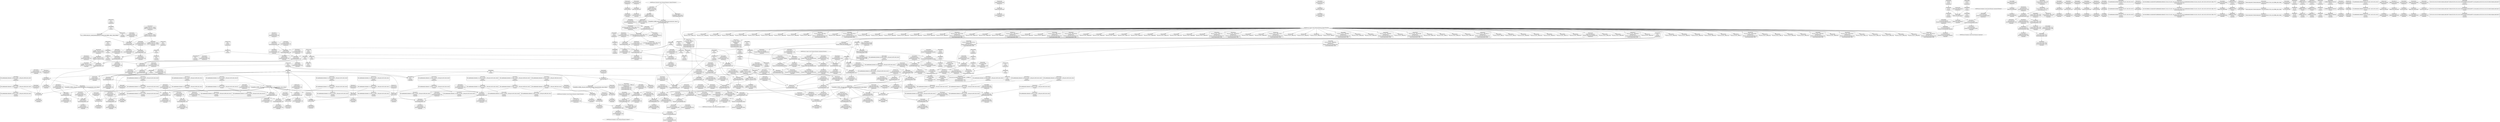 digraph {
	CE0x45ac8c0 [shape=record,shape=Mrecord,label="{CE0x45ac8c0|current_sid:entry|*SummSource*}"]
	CE0x4591000 [shape=record,shape=Mrecord,label="{CE0x4591000|_call_void_mcount()_#3|*SummSink*}"]
	CE0x45a48d0 [shape=record,shape=Mrecord,label="{CE0x45a48d0|i64*_getelementptr_inbounds_(_6_x_i64_,_6_x_i64_*___llvm_gcov_ctr323,_i64_0,_i64_5)|*Constant*|*SummSource*}"]
	CE0x45a2760 [shape=record,shape=Mrecord,label="{CE0x45a2760|ipc_has_perm:call|security/selinux/hooks.c,5129|*SummSource*}"]
	CE0x45e1460 [shape=record,shape=Mrecord,label="{CE0x45e1460|current_sid:land.lhs.true2|*SummSource*}"]
	CE0x45ab7b0 [shape=record,shape=Mrecord,label="{CE0x45ab7b0|i64*_getelementptr_inbounds_(_6_x_i64_,_6_x_i64_*___llvm_gcov_ctr323,_i64_0,_i64_4)|*Constant*|*SummSource*}"]
	CE0x4597790 [shape=record,shape=Mrecord,label="{CE0x4597790|selinux_sem_semop:tmp5|security/selinux/hooks.c,5475|*SummSource*}"]
	CE0x45df270 [shape=record,shape=Mrecord,label="{CE0x45df270|i64*_getelementptr_inbounds_(_2_x_i64_,_2_x_i64_*___llvm_gcov_ctr98,_i64_0,_i64_0)|*Constant*|*SummSink*}"]
	CE0x45dc6f0 [shape=record,shape=Mrecord,label="{CE0x45dc6f0|i32_78|*Constant*|*SummSource*}"]
	CE0x45804d0 [shape=record,shape=Mrecord,label="{CE0x45804d0|GLOBAL:__llvm_gcov_ctr125|Global_var:__llvm_gcov_ctr125}"]
	CE0x45aac40 [shape=record,shape=Mrecord,label="{CE0x45aac40|80:_i32,_112:_i8*,_:_CRE_37,38_}"]
	CE0x459d8b0 [shape=record,shape=Mrecord,label="{CE0x459d8b0|_call_void_mcount()_#3|*SummSink*}"]
	CE0x459b9f0 [shape=record,shape=Mrecord,label="{CE0x459b9f0|ipc_has_perm:perms|Function::ipc_has_perm&Arg::perms::|*SummSource*}"]
	CE0x45e1d50 [shape=record,shape=Mrecord,label="{CE0x45e1d50|i64_5|*Constant*|*SummSink*}"]
	"CONST[source:1(input),value:2(dynamic)][purpose:{object}][SrcIdx:0]"
	CE0x4595b60 [shape=record,shape=Mrecord,label="{CE0x4595b60|selinux_sem_semop:tmp11|security/selinux/hooks.c,5480|*SummSink*}"]
	CE0x45e1500 [shape=record,shape=Mrecord,label="{CE0x45e1500|current_sid:land.lhs.true2|*SummSink*}"]
	CE0x458eed0 [shape=record,shape=Mrecord,label="{CE0x458eed0|selinux_sem_semop:tmp9|security/selinux/hooks.c,5478|*SummSource*}"]
	CE0x45ab1d0 [shape=record,shape=Mrecord,label="{CE0x45ab1d0|selinux_sem_semop:tmp11|security/selinux/hooks.c,5480|*SummSource*}"]
	CE0x458b8f0 [shape=record,shape=Mrecord,label="{CE0x458b8f0|selinux_sem_semop:entry|*SummSource*}"]
	CE0x4586190 [shape=record,shape=Mrecord,label="{CE0x4586190|i64_1|*Constant*}"]
	CE0x45a9700 [shape=record,shape=Mrecord,label="{CE0x45a9700|80:_i32,_112:_i8*,_:_CRE_0,1_}"]
	CE0x45a6430 [shape=record,shape=Mrecord,label="{CE0x45a6430|80:_i32,_112:_i8*,_:_CRE_20,21_}"]
	CE0x45d31d0 [shape=record,shape=Mrecord,label="{CE0x45d31d0|ipc_has_perm:call2|security/selinux/hooks.c,5136|*SummSource*}"]
	CE0x45e4430 [shape=record,shape=Mrecord,label="{CE0x45e4430|current_sid:tmp13|security/selinux/hooks.c,218|*SummSink*}"]
	CE0x45e65e0 [shape=record,shape=Mrecord,label="{CE0x45e65e0|current_sid:tmp16|security/selinux/hooks.c,218|*SummSource*}"]
	CE0x458fbb0 [shape=record,shape=Mrecord,label="{CE0x458fbb0|selinux_sem_semop:tmp8|security/selinux/hooks.c,5478|*SummSource*}"]
	CE0x45d62a0 [shape=record,shape=Mrecord,label="{CE0x45d62a0|current_sid:tmp11|security/selinux/hooks.c,218|*SummSink*}"]
	CE0x45de2d0 [shape=record,shape=Mrecord,label="{CE0x45de2d0|current_sid:tmp23|security/selinux/hooks.c,218|*SummSource*}"]
	CE0x45b2810 [shape=record,shape=Mrecord,label="{CE0x45b2810|ipc_has_perm:type|security/selinux/hooks.c,5133}"]
	CE0x45d9d60 [shape=record,shape=Mrecord,label="{CE0x45d9d60|current_sid:do.end|*SummSource*}"]
	CE0x45b04d0 [shape=record,shape=Mrecord,label="{CE0x45b04d0|_ret_%struct.task_struct*_%tmp4,_!dbg_!27714|./arch/x86/include/asm/current.h,14|*SummSource*}"]
	CE0x45b4f10 [shape=record,shape=Mrecord,label="{CE0x45b4f10|_call_void_mcount()_#3|*SummSource*}"]
	CE0x4591fc0 [shape=record,shape=Mrecord,label="{CE0x4591fc0|80:_i32,_112:_i8*,_:_CRE_27,28_}"]
	CE0x459e230 [shape=record,shape=Mrecord,label="{CE0x459e230|GLOBAL:current_sid.__warned|Global_var:current_sid.__warned|*SummSource*}"]
	CE0x45a9580 [shape=record,shape=Mrecord,label="{CE0x45a9580|ipc_has_perm:tmp3|*SummSink*}"]
	CE0x45954c0 [shape=record,shape=Mrecord,label="{CE0x45954c0|80:_i32,_112:_i8*,_:_CRE_104,112_|*MultipleSource*|Function::selinux_sem_semop&Arg::sma::|security/selinux/hooks.c,5480}"]
	CE0x45dc680 [shape=record,shape=Mrecord,label="{CE0x45dc680|i32_78|*Constant*|*SummSink*}"]
	CE0x459e3f0 [shape=record,shape=Mrecord,label="{CE0x459e3f0|i64*_getelementptr_inbounds_(_2_x_i64_,_2_x_i64_*___llvm_gcov_ctr294,_i64_0,_i64_1)|*Constant*}"]
	CE0x45dcf90 [shape=record,shape=Mrecord,label="{CE0x45dcf90|current_sid:tmp21|security/selinux/hooks.c,218|*SummSource*}"]
	CE0x45993f0 [shape=record,shape=Mrecord,label="{CE0x45993f0|80:_i32,_112:_i8*,_:_CRE_80,84_|*MultipleSource*|Function::selinux_sem_semop&Arg::sma::|security/selinux/hooks.c,5480}"]
	CE0x4588fa0 [shape=record,shape=Mrecord,label="{CE0x4588fa0|80:_i32,_112:_i8*,_:_CRE_3,4_}"]
	"CONST[source:0(mediator),value:2(dynamic)][purpose:{subject}][SrcIdx:4]"
	CE0x4590c00 [shape=record,shape=Mrecord,label="{CE0x4590c00|current_sid:tmp7|security/selinux/hooks.c,218}"]
	CE0x45891b0 [shape=record,shape=Mrecord,label="{CE0x45891b0|80:_i32,_112:_i8*,_:_CRE_5,6_}"]
	CE0x4588280 [shape=record,shape=Mrecord,label="{CE0x4588280|_ret_i32_%call,_!dbg_!27725|security/selinux/hooks.c,5480|*SummSink*}"]
	CE0x45a4ab0 [shape=record,shape=Mrecord,label="{CE0x45a4ab0|i64*_getelementptr_inbounds_(_6_x_i64_,_6_x_i64_*___llvm_gcov_ctr323,_i64_0,_i64_5)|*Constant*|*SummSink*}"]
	CE0x45a4660 [shape=record,shape=Mrecord,label="{CE0x45a4660|selinux_sem_semop:perms.0|*SummSink*}"]
	CE0x459f370 [shape=record,shape=Mrecord,label="{CE0x459f370|ipc_has_perm:call|security/selinux/hooks.c,5129|*SummSink*}"]
	CE0x459eb50 [shape=record,shape=Mrecord,label="{CE0x459eb50|get_current:tmp2}"]
	CE0x4598cd0 [shape=record,shape=Mrecord,label="{CE0x4598cd0|80:_i32,_112:_i8*,_:_CRE_68,69_}"]
	CE0x45931b0 [shape=record,shape=Mrecord,label="{CE0x45931b0|get_current:tmp1|*SummSink*}"]
	CE0x459a640 [shape=record,shape=Mrecord,label="{CE0x459a640|i64_1|*Constant*}"]
	CE0x45d5c40 [shape=record,shape=Mrecord,label="{CE0x45d5c40|current_sid:tmp10|security/selinux/hooks.c,218|*SummSource*}"]
	CE0x45e2e50 [shape=record,shape=Mrecord,label="{CE0x45e2e50|i8_1|*Constant*|*SummSource*}"]
	CE0x458b580 [shape=record,shape=Mrecord,label="{CE0x458b580|selinux_sem_semop:alter|Function::selinux_sem_semop&Arg::alter::}"]
	CE0x45e5800 [shape=record,shape=Mrecord,label="{CE0x45e5800|current_sid:if.then|*SummSource*}"]
	CE0x45cdfd0 [shape=record,shape=Mrecord,label="{CE0x45cdfd0|i64*_getelementptr_inbounds_(_11_x_i64_,_11_x_i64_*___llvm_gcov_ctr125,_i64_0,_i64_8)|*Constant*}"]
	CE0x45a6300 [shape=record,shape=Mrecord,label="{CE0x45a6300|80:_i32,_112:_i8*,_:_CRE_19,20_}"]
	CE0x458e2c0 [shape=record,shape=Mrecord,label="{CE0x458e2c0|selinux_sem_semop:tmp2|security/selinux/hooks.c,5475}"]
	CE0x45982b0 [shape=record,shape=Mrecord,label="{CE0x45982b0|current_sid:land.lhs.true}"]
	CE0x4596d30 [shape=record,shape=Mrecord,label="{CE0x4596d30|80:_i32,_112:_i8*,_:_CRE_46,47_}"]
	CE0x45d2ff0 [shape=record,shape=Mrecord,label="{CE0x45d2ff0|ipc_has_perm:call2|security/selinux/hooks.c,5136}"]
	CE0x4597cc0 [shape=record,shape=Mrecord,label="{CE0x4597cc0|ipc_has_perm:key|security/selinux/hooks.c,5134|*SummSink*}"]
	CE0x45b1420 [shape=record,shape=Mrecord,label="{CE0x45b1420|current_sid:do.body|*SummSource*}"]
	CE0x4598f30 [shape=record,shape=Mrecord,label="{CE0x4598f30|80:_i32,_112:_i8*,_:_CRE_70,71_}"]
	CE0x4596ad0 [shape=record,shape=Mrecord,label="{CE0x4596ad0|80:_i32,_112:_i8*,_:_CRE_44,45_}"]
	CE0x45aece0 [shape=record,shape=Mrecord,label="{CE0x45aece0|get_current:tmp3|*SummSource*}"]
	CE0x4580600 [shape=record,shape=Mrecord,label="{CE0x4580600|GLOBAL:__llvm_gcov_ctr125|Global_var:__llvm_gcov_ctr125|*SummSink*}"]
	CE0x45dfdc0 [shape=record,shape=Mrecord,label="{CE0x45dfdc0|get_current:bb|*SummSource*}"]
	CE0x45a2fd0 [shape=record,shape=Mrecord,label="{CE0x45a2fd0|80:_i32,_112:_i8*,_:_CRE_47,48_}"]
	CE0x45e4350 [shape=record,shape=Mrecord,label="{CE0x45e4350|current_sid:tmp13|security/selinux/hooks.c,218}"]
	CE0x459f990 [shape=record,shape=Mrecord,label="{CE0x459f990|i64*_getelementptr_inbounds_(_2_x_i64_,_2_x_i64_*___llvm_gcov_ctr294,_i64_0,_i64_0)|*Constant*}"]
	CE0x4591960 [shape=record,shape=Mrecord,label="{CE0x4591960|selinux_sem_semop:tobool|security/selinux/hooks.c,5475|*SummSink*}"]
	CE0x459c6c0 [shape=record,shape=Mrecord,label="{CE0x459c6c0|current_sid:tmp5|security/selinux/hooks.c,218|*SummSink*}"]
	CE0x459c590 [shape=record,shape=Mrecord,label="{CE0x459c590|GLOBAL:__llvm_gcov_ctr125|Global_var:__llvm_gcov_ctr125|*SummSource*}"]
	CE0x5a731c0 [shape=record,shape=Mrecord,label="{CE0x5a731c0|COLLAPSED:_GCMRE___llvm_gcov_ctr323_internal_global_6_x_i64_zeroinitializer:_elem_0:default:}"]
	CE0x45bb420 [shape=record,shape=Mrecord,label="{CE0x45bb420|i8*_getelementptr_inbounds_(_25_x_i8_,_25_x_i8_*_.str3,_i32_0,_i32_0)|*Constant*|*SummSink*}"]
	CE0x45ad4e0 [shape=record,shape=Mrecord,label="{CE0x45ad4e0|80:_i32,_112:_i8*,_:_CRE_59,60_}"]
	CE0x4595120 [shape=record,shape=Mrecord,label="{CE0x4595120|80:_i32,_112:_i8*,_:_CRE_96,100_|*MultipleSource*|Function::selinux_sem_semop&Arg::sma::|security/selinux/hooks.c,5480}"]
	CE0x459c360 [shape=record,shape=Mrecord,label="{CE0x459c360|ipc_has_perm:bb}"]
	CE0x4585ea0 [shape=record,shape=Mrecord,label="{CE0x4585ea0|i64*_getelementptr_inbounds_(_6_x_i64_,_6_x_i64_*___llvm_gcov_ctr323,_i64_0,_i64_3)|*Constant*|*SummSource*}"]
	CE0x45deee0 [shape=record,shape=Mrecord,label="{CE0x45deee0|0:_i32,_4:_i32,_8:_i32,_12:_i32,_:_CMRE_4,8_|*MultipleSource*|security/selinux/hooks.c,218|security/selinux/hooks.c,218|security/selinux/hooks.c,220}"]
	CE0x459d810 [shape=record,shape=Mrecord,label="{CE0x459d810|_call_void_mcount()_#3|*SummSource*}"]
	CE0x45e3530 [shape=record,shape=Mrecord,label="{CE0x45e3530|_call_void_lockdep_rcu_suspicious(i8*_getelementptr_inbounds_(_25_x_i8_,_25_x_i8_*_.str3,_i32_0,_i32_0),_i32_218,_i8*_getelementptr_inbounds_(_45_x_i8_,_45_x_i8_*_.str12,_i32_0,_i32_0))_#10,_!dbg_!27727|security/selinux/hooks.c,218|*SummSink*}"]
	CE0x45ac010 [shape=record,shape=Mrecord,label="{CE0x45ac010|80:_i32,_112:_i8*,_:_CRE_25,26_}"]
	CE0x45d9370 [shape=record,shape=Mrecord,label="{CE0x45d9370|current_sid:tmp12|security/selinux/hooks.c,218|*SummSink*}"]
	CE0x45860e0 [shape=record,shape=Mrecord,label="{CE0x45860e0|selinux_sem_semop:if.then|*SummSource*}"]
	CE0x45ae340 [shape=record,shape=Mrecord,label="{CE0x45ae340|selinux_sem_semop:sma|Function::selinux_sem_semop&Arg::sma::|*SummSource*}"]
	CE0x459ef60 [shape=record,shape=Mrecord,label="{CE0x459ef60|i64_1|*Constant*}"]
	CE0x45aff60 [shape=record,shape=Mrecord,label="{CE0x45aff60|GLOBAL:get_current|*Constant*|*SummSource*}"]
	CE0x45d1400 [shape=record,shape=Mrecord,label="{CE0x45d1400|ipc_has_perm:ipc_id|security/selinux/hooks.c,5134|*SummSink*}"]
	CE0x4595690 [shape=record,shape=Mrecord,label="{CE0x4595690|80:_i32,_112:_i8*,_:_CRE_112,120_|*MultipleSource*|Function::selinux_sem_semop&Arg::sma::|security/selinux/hooks.c,5480}"]
	CE0x45ad870 [shape=record,shape=Mrecord,label="{CE0x45ad870|80:_i32,_112:_i8*,_:_CRE_62,63_}"]
	CE0x459efd0 [shape=record,shape=Mrecord,label="{CE0x459efd0|current_sid:tmp1}"]
	CE0x45e1280 [shape=record,shape=Mrecord,label="{CE0x45e1280|current_sid:if.end|*SummSink*}"]
	CE0x45d90a0 [shape=record,shape=Mrecord,label="{CE0x45d90a0|current_sid:tmp12|security/selinux/hooks.c,218}"]
	CE0x45a9b70 [shape=record,shape=Mrecord,label="{CE0x45a9b70|selinux_sem_semop:call|security/selinux/hooks.c,5480|*SummSink*}"]
	CE0x45aba70 [shape=record,shape=Mrecord,label="{CE0x45aba70|i64*_getelementptr_inbounds_(_6_x_i64_,_6_x_i64_*___llvm_gcov_ctr323,_i64_0,_i64_4)|*Constant*|*SummSink*}"]
	CE0x45b5ba0 [shape=record,shape=Mrecord,label="{CE0x45b5ba0|i64_4|*Constant*}"]
	CE0x45d0e30 [shape=record,shape=Mrecord,label="{CE0x45d0e30|ipc_has_perm:u|security/selinux/hooks.c,5134|*SummSource*}"]
	CE0x4598e00 [shape=record,shape=Mrecord,label="{CE0x4598e00|80:_i32,_112:_i8*,_:_CRE_69,70_}"]
	CE0x45aa600 [shape=record,shape=Mrecord,label="{CE0x45aa600|i64_2|*Constant*}"]
	CE0x45a36f0 [shape=record,shape=Mrecord,label="{CE0x45a36f0|80:_i32,_112:_i8*,_:_CRE_53,54_}"]
	CE0x45e5190 [shape=record,shape=Mrecord,label="{CE0x45e5190|current_sid:tmp1|*SummSink*}"]
	CE0x45b30b0 [shape=record,shape=Mrecord,label="{CE0x45b30b0|i32_3|*Constant*|*SummSink*}"]
	CE0x45d5ef0 [shape=record,shape=Mrecord,label="{CE0x45d5ef0|current_sid:tmp11|security/selinux/hooks.c,218}"]
	CE0x45e54a0 [shape=record,shape=Mrecord,label="{CE0x45e54a0|%struct.task_struct*_(%struct.task_struct**)*_asm_movq_%gs:$_1:P_,$0_,_r,im,_dirflag_,_fpsr_,_flags_}"]
	CE0x45aed80 [shape=record,shape=Mrecord,label="{CE0x45aed80|get_current:tmp3|*SummSink*}"]
	CE0x45d3cf0 [shape=record,shape=Mrecord,label="{CE0x45d3cf0|avc_has_perm:entry|*SummSink*}"]
	CE0x4590150 [shape=record,shape=Mrecord,label="{CE0x4590150|current_sid:tmp3|*SummSource*}"]
	CE0x459d010 [shape=record,shape=Mrecord,label="{CE0x459d010|current_sid:tmp4|security/selinux/hooks.c,218|*SummSource*}"]
	CE0x45ce040 [shape=record,shape=Mrecord,label="{CE0x45ce040|i8_4|*Constant*}"]
	CE0x45abee0 [shape=record,shape=Mrecord,label="{CE0x45abee0|80:_i32,_112:_i8*,_:_CRE_24,25_}"]
	CE0x459a6b0 [shape=record,shape=Mrecord,label="{CE0x459a6b0|ipc_has_perm:tmp1}"]
	CE0x45d2aa0 [shape=record,shape=Mrecord,label="{CE0x45d2aa0|ipc_has_perm:sclass|security/selinux/hooks.c,5136|*SummSink*}"]
	CE0x459f170 [shape=record,shape=Mrecord,label="{CE0x459f170|current_sid:call|security/selinux/hooks.c,218|*SummSource*}"]
	CE0x45a09b0 [shape=record,shape=Mrecord,label="{CE0x45a09b0|i32_0|*Constant*|*SummSink*}"]
	CE0x45e46c0 [shape=record,shape=Mrecord,label="{CE0x45e46c0|current_sid:tmp14|security/selinux/hooks.c,218}"]
	CE0x45b58f0 [shape=record,shape=Mrecord,label="{CE0x45b58f0|current_sid:tobool1|security/selinux/hooks.c,218|*SummSource*}"]
	CE0x45bba20 [shape=record,shape=Mrecord,label="{CE0x45bba20|i32_218|*Constant*|*SummSource*}"]
	CE0x45d2780 [shape=record,shape=Mrecord,label="{CE0x45d2780|ipc_has_perm:tmp7|security/selinux/hooks.c,5136|*SummSink*}"]
	CE0x459cf30 [shape=record,shape=Mrecord,label="{CE0x459cf30|i64_3|*Constant*|*SummSink*}"]
	CE0x458f040 [shape=record,shape=Mrecord,label="{CE0x458f040|selinux_sem_semop:tmp9|security/selinux/hooks.c,5478|*SummSink*}"]
	CE0x4599f90 [shape=record,shape=Mrecord,label="{CE0x4599f90|ipc_has_perm:tmp4|*LoadInst*|security/selinux/hooks.c,5131}"]
	CE0x45d3350 [shape=record,shape=Mrecord,label="{CE0x45d3350|ipc_has_perm:call2|security/selinux/hooks.c,5136|*SummSink*}"]
	CE0x459f480 [shape=record,shape=Mrecord,label="{CE0x459f480|GLOBAL:current_sid|*Constant*}"]
	CE0x45bb390 [shape=record,shape=Mrecord,label="{CE0x45bb390|i8*_getelementptr_inbounds_(_25_x_i8_,_25_x_i8_*_.str3,_i32_0,_i32_0)|*Constant*|*SummSource*}"]
	CE0x45cedb0 [shape=record,shape=Mrecord,label="{CE0x45cedb0|current_sid:tmp18|security/selinux/hooks.c,218|*SummSink*}"]
	CE0x459ce20 [shape=record,shape=Mrecord,label="{CE0x459ce20|i64_0|*Constant*}"]
	CE0x4597400 [shape=record,shape=Mrecord,label="{CE0x4597400|i64_2|*Constant*}"]
	CE0x45b00e0 [shape=record,shape=Mrecord,label="{CE0x45b00e0|GLOBAL:get_current|*Constant*|*SummSink*}"]
	CE0x45d0620 [shape=record,shape=Mrecord,label="{CE0x45d0620|0:_i8,_:_GCMR_current_sid.__warned_internal_global_i8_0,_section_.data.unlikely_,_align_1:_elem_0:default:}"]
	CE0x45a4050 [shape=record,shape=Mrecord,label="{CE0x45a4050|80:_i32,_112:_i8*,_:_CRE_13,14_}"]
	CE0x4583c10 [shape=record,shape=Mrecord,label="{CE0x4583c10|selinux_sem_semop:alter|Function::selinux_sem_semop&Arg::alter::|*SummSource*}"]
	CE0x4592a30 [shape=record,shape=Mrecord,label="{CE0x4592a30|80:_i32,_112:_i8*,_:_CRE_6,7_}"]
	CE0x45e3450 [shape=record,shape=Mrecord,label="{CE0x45e3450|_call_void_lockdep_rcu_suspicious(i8*_getelementptr_inbounds_(_25_x_i8_,_25_x_i8_*_.str3,_i32_0,_i32_0),_i32_218,_i8*_getelementptr_inbounds_(_45_x_i8_,_45_x_i8_*_.str12,_i32_0,_i32_0))_#10,_!dbg_!27727|security/selinux/hooks.c,218}"]
	CE0x45883c0 [shape=record,shape=Mrecord,label="{CE0x45883c0|_ret_i32_%call,_!dbg_!27725|security/selinux/hooks.c,5480}"]
	CE0x4587de0 [shape=record,shape=Mrecord,label="{CE0x4587de0|GLOBAL:ipc_has_perm|*Constant*}"]
	CE0x4593d00 [shape=record,shape=Mrecord,label="{CE0x4593d00|selinux_sem_semop:tmp3|security/selinux/hooks.c,5475|*SummSink*}"]
	CE0x45d2b80 [shape=record,shape=Mrecord,label="{CE0x45d2b80|ipc_has_perm:tmp8|security/selinux/hooks.c,5136}"]
	CE0x45e1ff0 [shape=record,shape=Mrecord,label="{CE0x45e1ff0|current_sid:tmp9|security/selinux/hooks.c,218|*SummSink*}"]
	CE0x45b4c80 [shape=record,shape=Mrecord,label="{CE0x45b4c80|current_sid:tmp2|*SummSink*}"]
	CE0x45b5320 [shape=record,shape=Mrecord,label="{CE0x45b5320|i64*_getelementptr_inbounds_(_11_x_i64_,_11_x_i64_*___llvm_gcov_ctr125,_i64_0,_i64_0)|*Constant*}"]
	CE0x4593fb0 [shape=record,shape=Mrecord,label="{CE0x4593fb0|i64*_getelementptr_inbounds_(_6_x_i64_,_6_x_i64_*___llvm_gcov_ctr323,_i64_0,_i64_0)|*Constant*|*SummSink*}"]
	CE0x45a8cd0 [shape=record,shape=Mrecord,label="{CE0x45a8cd0|current_sid:tobool1|security/selinux/hooks.c,218}"]
	CE0x45811f0 [shape=record,shape=Mrecord,label="{CE0x45811f0|ipc_has_perm:security|security/selinux/hooks.c,5131|*SummSink*}"]
	CE0x4587a40 [shape=record,shape=Mrecord,label="{CE0x4587a40|80:_i32,_112:_i8*,_:_CRE_184,188_|*MultipleSource*|Function::selinux_sem_semop&Arg::sma::|security/selinux/hooks.c,5480}"]
	CE0x45d2500 [shape=record,shape=Mrecord,label="{CE0x45d2500|ipc_has_perm:tmp7|security/selinux/hooks.c,5136|*SummSource*}"]
	CE0x45d5400 [shape=record,shape=Mrecord,label="{CE0x45d5400|avc_has_perm:auditdata|Function::avc_has_perm&Arg::auditdata::|*SummSink*}"]
	CE0x45ad740 [shape=record,shape=Mrecord,label="{CE0x45ad740|80:_i32,_112:_i8*,_:_CRE_61,62_}"]
	CE0x45bcb20 [shape=record,shape=Mrecord,label="{CE0x45bcb20|ipc_has_perm:ad|security/selinux/hooks.c, 5128|*SummSink*}"]
	CE0x45d04f0 [shape=record,shape=Mrecord,label="{CE0x45d04f0|current_sid:tmp8|security/selinux/hooks.c,218}"]
	CE0x45cdc60 [shape=record,shape=Mrecord,label="{CE0x45cdc60|i1_true|*Constant*|*SummSink*}"]
	CE0x45bb6d0 [shape=record,shape=Mrecord,label="{CE0x45bb6d0|GLOBAL:lockdep_rcu_suspicious|*Constant*|*SummSink*}"]
	CE0x45b2b30 [shape=record,shape=Mrecord,label="{CE0x45b2b30|ipc_has_perm:type|security/selinux/hooks.c,5133|*SummSink*}"]
	CE0x45cf230 [shape=record,shape=Mrecord,label="{CE0x45cf230|i64*_getelementptr_inbounds_(_11_x_i64_,_11_x_i64_*___llvm_gcov_ctr125,_i64_0,_i64_10)|*Constant*}"]
	CE0x45d3e60 [shape=record,shape=Mrecord,label="{CE0x45d3e60|avc_has_perm:ssid|Function::avc_has_perm&Arg::ssid::}"]
	CE0x40249e0 [shape=record,shape=Mrecord,label="{CE0x40249e0|i32_48|*Constant*|*SummSource*}"]
	CE0x45b0320 [shape=record,shape=Mrecord,label="{CE0x45b0320|get_current:entry|*SummSource*}"]
	CE0x4592b60 [shape=record,shape=Mrecord,label="{CE0x4592b60|80:_i32,_112:_i8*,_:_CRE_7,8_}"]
	CE0x45d40b0 [shape=record,shape=Mrecord,label="{CE0x45d40b0|avc_has_perm:ssid|Function::avc_has_perm&Arg::ssid::|*SummSource*}"]
	CE0x45aa8b0 [shape=record,shape=Mrecord,label="{CE0x45aa8b0|80:_i32,_112:_i8*,_:_CRE_34,35_}"]
	CE0x459d0b0 [shape=record,shape=Mrecord,label="{CE0x459d0b0|current_sid:tmp4|security/selinux/hooks.c,218|*SummSink*}"]
	CE0x4590d70 [shape=record,shape=Mrecord,label="{CE0x4590d70|current_sid:tmp7|security/selinux/hooks.c,218|*SummSource*}"]
	CE0x45de800 [shape=record,shape=Mrecord,label="{CE0x45de800|i32_1|*Constant*}"]
	CE0x45d9730 [shape=record,shape=Mrecord,label="{CE0x45d9730|i64*_getelementptr_inbounds_(_11_x_i64_,_11_x_i64_*___llvm_gcov_ctr125,_i64_0,_i64_6)|*Constant*|*SummSource*}"]
	CE0x45a3490 [shape=record,shape=Mrecord,label="{CE0x45a3490|80:_i32,_112:_i8*,_:_CRE_51,52_}"]
	CE0x458fda0 [shape=record,shape=Mrecord,label="{CE0x458fda0|selinux_sem_semop:tmp8|security/selinux/hooks.c,5478|*SummSink*}"]
	CE0x45b0270 [shape=record,shape=Mrecord,label="{CE0x45b0270|get_current:entry}"]
	CE0x45b1120 [shape=record,shape=Mrecord,label="{CE0x45b1120|current_sid:bb|*SummSource*}"]
	CE0x45a1090 [shape=record,shape=Mrecord,label="{CE0x45a1090|i64_0|*Constant*|*SummSource*}"]
	CE0x45a6a80 [shape=record,shape=Mrecord,label="{CE0x45a6a80|selinux_sem_semop:tmp6|security/selinux/hooks.c,5476|*SummSource*}"]
	CE0x459d260 [shape=record,shape=Mrecord,label="{CE0x459d260|i32_1|*Constant*}"]
	CE0x45bc830 [shape=record,shape=Mrecord,label="{CE0x45bc830|current_sid:tmp17|security/selinux/hooks.c,218}"]
	CE0x4594f20 [shape=record,shape=Mrecord,label="{CE0x4594f20|80:_i32,_112:_i8*,_:_CRE_92,96_|*MultipleSource*|Function::selinux_sem_semop&Arg::sma::|security/selinux/hooks.c,5480}"]
	CE0x4594600 [shape=record,shape=Mrecord,label="{CE0x4594600|i64*_getelementptr_inbounds_(_6_x_i64_,_6_x_i64_*___llvm_gcov_ctr323,_i64_0,_i64_0)|*Constant*}"]
	CE0x45a5020 [shape=record,shape=Mrecord,label="{CE0x45a5020|i64*_getelementptr_inbounds_(_6_x_i64_,_6_x_i64_*___llvm_gcov_ctr323,_i64_0,_i64_5)|*Constant*}"]
	CE0x459a000 [shape=record,shape=Mrecord,label="{CE0x459a000|ipc_has_perm:security|security/selinux/hooks.c,5131}"]
	CE0x45af380 [shape=record,shape=Mrecord,label="{CE0x45af380|current_sid:tmp|*SummSink*}"]
	CE0x45920f0 [shape=record,shape=Mrecord,label="{CE0x45920f0|80:_i32,_112:_i8*,_:_CRE_28,29_}"]
	CE0x45d02a0 [shape=record,shape=Mrecord,label="{CE0x45d02a0|current_sid:call4|security/selinux/hooks.c,218|*SummSink*}"]
	CE0x45d0120 [shape=record,shape=Mrecord,label="{CE0x45d0120|current_sid:call4|security/selinux/hooks.c,218|*SummSource*}"]
	CE0x461d430 [shape=record,shape=Mrecord,label="{CE0x461d430|get_current:tmp|*SummSource*}"]
	CE0x45869a0 [shape=record,shape=Mrecord,label="{CE0x45869a0|selinux_sem_semop:tmp|*SummSink*}"]
	CE0x45e43c0 [shape=record,shape=Mrecord,label="{CE0x45e43c0|current_sid:tmp13|security/selinux/hooks.c,218|*SummSource*}"]
	CE0x45df4c0 [shape=record,shape=Mrecord,label="{CE0x45df4c0|i64*_getelementptr_inbounds_(_2_x_i64_,_2_x_i64_*___llvm_gcov_ctr98,_i64_0,_i64_0)|*Constant*|*SummSource*}"]
	CE0x45d91f0 [shape=record,shape=Mrecord,label="{CE0x45d91f0|current_sid:tmp12|security/selinux/hooks.c,218|*SummSource*}"]
	"CONST[source:0(mediator),value:2(dynamic)][purpose:{object}]"
	CE0x45bc060 [shape=record,shape=Mrecord,label="{CE0x45bc060|i8*_getelementptr_inbounds_(_45_x_i8_,_45_x_i8_*_.str12,_i32_0,_i32_0)|*Constant*}"]
	CE0x4586840 [shape=record,shape=Mrecord,label="{CE0x4586840|selinux_sem_semop:if.then}"]
	CE0x45a1340 [shape=record,shape=Mrecord,label="{CE0x45a1340|selinux_sem_semop:bb|*SummSource*}"]
	CE0x45aca40 [shape=record,shape=Mrecord,label="{CE0x45aca40|_ret_i32_%tmp24,_!dbg_!27742|security/selinux/hooks.c,220}"]
	CE0x45e6e60 [shape=record,shape=Mrecord,label="{CE0x45e6e60|current_sid:if.end}"]
	CE0x4595a00 [shape=record,shape=Mrecord,label="{CE0x4595a00|80:_i32,_112:_i8*,_:_CRE_128,136_|*MultipleSource*|Function::selinux_sem_semop&Arg::sma::|security/selinux/hooks.c,5480}"]
	CE0x459e670 [shape=record,shape=Mrecord,label="{CE0x459e670|ipc_has_perm:ad|security/selinux/hooks.c, 5128|*SummSource*}"]
	CE0x45a3df0 [shape=record,shape=Mrecord,label="{CE0x45a3df0|80:_i32,_112:_i8*,_:_CRE_11,12_}"]
	CE0x45a42b0 [shape=record,shape=Mrecord,label="{CE0x45a42b0|80:_i32,_112:_i8*,_:_CRE_15,16_}"]
	CE0x45ad280 [shape=record,shape=Mrecord,label="{CE0x45ad280|80:_i32,_112:_i8*,_:_CRE_57,58_}"]
	CE0x45cd910 [shape=record,shape=Mrecord,label="{CE0x45cd910|i1_true|*Constant*}"]
	CE0x45b5210 [shape=record,shape=Mrecord,label="{CE0x45b5210|ipc_has_perm:tmp3}"]
	CE0x45bc460 [shape=record,shape=Mrecord,label="{CE0x45bc460|i64*_getelementptr_inbounds_(_11_x_i64_,_11_x_i64_*___llvm_gcov_ctr125,_i64_0,_i64_9)|*Constant*}"]
	CE0x45abdb0 [shape=record,shape=Mrecord,label="{CE0x45abdb0|80:_i32,_112:_i8*,_:_CRE_23,24_}"]
	CE0x45a7ba0 [shape=record,shape=Mrecord,label="{CE0x45a7ba0|selinux_sem_semop:if.end|*SummSink*}"]
	CE0x45e0070 [shape=record,shape=Mrecord,label="{CE0x45e0070|i64*_getelementptr_inbounds_(_2_x_i64_,_2_x_i64_*___llvm_gcov_ctr98,_i64_0,_i64_0)|*Constant*}"]
	CE0x45a3230 [shape=record,shape=Mrecord,label="{CE0x45a3230|80:_i32,_112:_i8*,_:_CRE_49,50_}"]
	CE0x45d8780 [shape=record,shape=Mrecord,label="{CE0x45d8780|current_sid:call|security/selinux/hooks.c,218|*SummSink*}"]
	CE0x459b280 [shape=record,shape=Mrecord,label="{CE0x459b280|ipc_has_perm:entry}"]
	CE0x4597bf0 [shape=record,shape=Mrecord,label="{CE0x4597bf0|ipc_has_perm:key|security/selinux/hooks.c,5134|*SummSource*}"]
	CE0x4593f40 [shape=record,shape=Mrecord,label="{CE0x4593f40|get_current:tmp|*SummSink*}"]
	CE0x45e3fa0 [shape=record,shape=Mrecord,label="{CE0x45e3fa0|i64*_getelementptr_inbounds_(_11_x_i64_,_11_x_i64_*___llvm_gcov_ctr125,_i64_0,_i64_6)|*Constant*|*SummSink*}"]
	CE0x4599bc0 [shape=record,shape=Mrecord,label="{CE0x4599bc0|i32_0|*Constant*}"]
	CE0x45d8470 [shape=record,shape=Mrecord,label="{CE0x45d8470|current_sid:call|security/selinux/hooks.c,218}"]
	CE0x459ec30 [shape=record,shape=Mrecord,label="{CE0x459ec30|get_current:tmp2|*SummSink*}"]
	CE0x459d1c0 [shape=record,shape=Mrecord,label="{CE0x459d1c0|ipc_has_perm:tmp1|*SummSource*}"]
	CE0x45a6ce0 [shape=record,shape=Mrecord,label="{CE0x45a6ce0|selinux_sem_semop:tmp6|security/selinux/hooks.c,5476|*SummSink*}"]
	CE0x459b360 [shape=record,shape=Mrecord,label="{CE0x459b360|ipc_has_perm:entry|*SummSource*}"]
	CE0x45deae0 [shape=record,shape=Mrecord,label="{CE0x45deae0|current_sid:sid|security/selinux/hooks.c,220|*SummSource*}"]
	CE0x4586790 [shape=record,shape=Mrecord,label="{CE0x4586790|selinux_sem_semop:tmp1|*SummSource*}"]
	CE0x45ae550 [shape=record,shape=Mrecord,label="{CE0x45ae550|ipc_has_perm:tmp|*SummSink*}"]
	CE0x45dce10 [shape=record,shape=Mrecord,label="{CE0x45dce10|current_sid:tmp21|security/selinux/hooks.c,218}"]
	CE0x45835d0 [shape=record,shape=Mrecord,label="{CE0x45835d0|selinux_sem_semop:if.else|*SummSource*}"]
	CE0x45cf7a0 [shape=record,shape=Mrecord,label="{CE0x45cf7a0|current_sid:tmp20|security/selinux/hooks.c,218}"]
	CE0x45a12d0 [shape=record,shape=Mrecord,label="{CE0x45a12d0|selinux_sem_semop:bb}"]
	CE0x45cf6c0 [shape=record,shape=Mrecord,label="{CE0x45cf6c0|i64*_getelementptr_inbounds_(_11_x_i64_,_11_x_i64_*___llvm_gcov_ctr125,_i64_0,_i64_10)|*Constant*|*SummSink*}"]
	CE0x45d49d0 [shape=record,shape=Mrecord,label="{CE0x45d49d0|avc_has_perm:tclass|Function::avc_has_perm&Arg::tclass::|*SummSink*}"]
	CE0x45808a0 [shape=record,shape=Mrecord,label="{CE0x45808a0|i32_10|*Constant*|*SummSink*}"]
	CE0x45dc610 [shape=record,shape=Mrecord,label="{CE0x45dc610|i32_78|*Constant*}"]
	CE0x45e60a0 [shape=record,shape=Mrecord,label="{CE0x45e60a0|current_sid:tmp15|security/selinux/hooks.c,218|*SummSource*}"]
	CE0x4587100 [shape=record,shape=Mrecord,label="{CE0x4587100|80:_i32,_112:_i8*,_:_CRE_144,152_|*MultipleSource*|Function::selinux_sem_semop&Arg::sma::|security/selinux/hooks.c,5480}"]
	CE0x45a7ee0 [shape=record,shape=Mrecord,label="{CE0x45a7ee0|i64_1|*Constant*|*SummSource*}"]
	CE0x461d210 [shape=record,shape=Mrecord,label="{CE0x461d210|get_current:tmp}"]
	CE0x4586450 [shape=record,shape=Mrecord,label="{CE0x4586450|i64_1|*Constant*|*SummSink*}"]
	CE0x45a3f20 [shape=record,shape=Mrecord,label="{CE0x45a3f20|80:_i32,_112:_i8*,_:_CRE_12,13_}"]
	CE0x45ad610 [shape=record,shape=Mrecord,label="{CE0x45ad610|80:_i32,_112:_i8*,_:_CRE_60,61_}"]
	"CONST[source:0(mediator),value:0(static)][purpose:{operation}][SrcIdx:2]"
	CE0x45e6890 [shape=record,shape=Mrecord,label="{CE0x45e6890|i8_1|*Constant*}"]
	CE0x45ceee0 [shape=record,shape=Mrecord,label="{CE0x45ceee0|current_sid:tmp19|security/selinux/hooks.c,218}"]
	CE0x45bc190 [shape=record,shape=Mrecord,label="{CE0x45bc190|i8*_getelementptr_inbounds_(_45_x_i8_,_45_x_i8_*_.str12,_i32_0,_i32_0)|*Constant*|*SummSink*}"]
	CE0x45ac810 [shape=record,shape=Mrecord,label="{CE0x45ac810|current_sid:entry}"]
	CE0x459f040 [shape=record,shape=Mrecord,label="{CE0x459f040|current_sid:tmp1|*SummSource*}"]
	CE0x458bd90 [shape=record,shape=Mrecord,label="{CE0x458bd90|selinux_sem_semop:sem_perm|security/selinux/hooks.c,5480|*SummSink*}"]
	CE0x4585d30 [shape=record,shape=Mrecord,label="{CE0x4585d30|selinux_sem_semop:tmp5|security/selinux/hooks.c,5475|*SummSink*}"]
	CE0x45a0c80 [shape=record,shape=Mrecord,label="{CE0x45a0c80|_call_void_mcount()_#3|*SummSource*}"]
	CE0x40246e0 [shape=record,shape=Mrecord,label="{CE0x40246e0|i32_48|*Constant*}"]
	CE0x45a99d0 [shape=record,shape=Mrecord,label="{CE0x45a99d0|80:_i32,_112:_i8*,_:_CRE_2,3_}"]
	CE0x459eac0 [shape=record,shape=Mrecord,label="{CE0x459eac0|current_sid:tobool|security/selinux/hooks.c,218|*SummSource*}"]
	CE0x4591b10 [shape=record,shape=Mrecord,label="{CE0x4591b10|i32_0|*Constant*|*SummSource*}"]
	CE0x4594380 [shape=record,shape=Mrecord,label="{CE0x4594380|get_current:tmp1|*SummSource*}"]
	CE0x45ad9a0 [shape=record,shape=Mrecord,label="{CE0x45ad9a0|80:_i32,_112:_i8*,_:_CRE_63,64_}"]
	CE0x45e5310 [shape=record,shape=Mrecord,label="{CE0x45e5310|i64*_getelementptr_inbounds_(_11_x_i64_,_11_x_i64_*___llvm_gcov_ctr125,_i64_0,_i64_1)|*Constant*|*SummSource*}"]
	CE0x45d5240 [shape=record,shape=Mrecord,label="{CE0x45d5240|avc_has_perm:auditdata|Function::avc_has_perm&Arg::auditdata::}"]
	"CONST[source:2(external),value:2(dynamic)][purpose:{subject}][SrcIdx:3]"
	CE0x45bb7d0 [shape=record,shape=Mrecord,label="{CE0x45bb7d0|i32_218|*Constant*}"]
	CE0x45b1830 [shape=record,shape=Mrecord,label="{CE0x45b1830|ipc_has_perm:tmp4|*LoadInst*|security/selinux/hooks.c,5131|*SummSink*}"]
	CE0x45e6110 [shape=record,shape=Mrecord,label="{CE0x45e6110|current_sid:tmp15|security/selinux/hooks.c,218|*SummSink*}"]
	CE0x64dfa40 [shape=record,shape=Mrecord,label="{CE0x64dfa40|GLOBAL:__llvm_gcov_ctr323|Global_var:__llvm_gcov_ctr323|*SummSource*}"]
	CE0x459fa00 [shape=record,shape=Mrecord,label="{CE0x459fa00|i64*_getelementptr_inbounds_(_2_x_i64_,_2_x_i64_*___llvm_gcov_ctr294,_i64_0,_i64_0)|*Constant*|*SummSource*}"]
	CE0x4592650 [shape=record,shape=Mrecord,label="{CE0x4592650|i64*_getelementptr_inbounds_(_6_x_i64_,_6_x_i64_*___llvm_gcov_ctr323,_i64_0,_i64_4)|*Constant*}"]
	CE0x45d7e00 [shape=record,shape=Mrecord,label="{CE0x45d7e00|COLLAPSED:_GCMRE___llvm_gcov_ctr125_internal_global_11_x_i64_zeroinitializer:_elem_0:default:}"]
	CE0x45a6590 [shape=record,shape=Mrecord,label="{CE0x45a6590|_call_void_mcount()_#3|*SummSource*}"]
	CE0x45b11c0 [shape=record,shape=Mrecord,label="{CE0x45b11c0|current_sid:bb|*SummSink*}"]
	CE0x45d3820 [shape=record,shape=Mrecord,label="{CE0x45d3820|i32_(i32,_i32,_i16,_i32,_%struct.common_audit_data*)*_bitcast_(i32_(i32,_i32,_i16,_i32,_%struct.common_audit_data.495*)*_avc_has_perm_to_i32_(i32,_i32,_i16,_i32,_%struct.common_audit_data*)*)|*Constant*|*SummSink*}"]
	CE0x45a3820 [shape=record,shape=Mrecord,label="{CE0x45a3820|80:_i32,_112:_i8*,_:_CRE_54,55_}"]
	CE0x45ac5d0 [shape=record,shape=Mrecord,label="{CE0x45ac5d0|GLOBAL:current_sid|*Constant*|*SummSource*}"]
	CE0x459d4e0 [shape=record,shape=Mrecord,label="{CE0x459d4e0|i32_1|*Constant*|*SummSource*}"]
	CE0x45a3360 [shape=record,shape=Mrecord,label="{CE0x45a3360|80:_i32,_112:_i8*,_:_CRE_50,51_}"]
	CE0x4597470 [shape=record,shape=Mrecord,label="{CE0x4597470|i64_3|*Constant*}"]
	CE0x4597ab0 [shape=record,shape=Mrecord,label="{CE0x4597ab0|ipc_has_perm:tmp6|*LoadInst*|security/selinux/hooks.c,5134}"]
	CE0x459bc40 [shape=record,shape=Mrecord,label="{CE0x459bc40|_ret_i32_%call2,_!dbg_!27728|security/selinux/hooks.c,5136}"]
	CE0x45e5e40 [shape=record,shape=Mrecord,label="{CE0x45e5e40|current_sid:tmp14|security/selinux/hooks.c,218|*SummSource*}"]
	CE0x45d52b0 [shape=record,shape=Mrecord,label="{CE0x45d52b0|avc_has_perm:auditdata|Function::avc_has_perm&Arg::auditdata::|*SummSource*}"]
	CE0x45e1a00 [shape=record,shape=Mrecord,label="{CE0x45e1a00|i64_4|*Constant*|*SummSink*}"]
	CE0x45e1f20 [shape=record,shape=Mrecord,label="{CE0x45e1f20|current_sid:tmp9|security/selinux/hooks.c,218|*SummSource*}"]
	CE0x4592480 [shape=record,shape=Mrecord,label="{CE0x4592480|80:_i32,_112:_i8*,_:_CRE_31,32_}"]
	CE0x45cdd90 [shape=record,shape=Mrecord,label="{CE0x45cdd90|i64*_getelementptr_inbounds_(_11_x_i64_,_11_x_i64_*___llvm_gcov_ctr125,_i64_0,_i64_8)|*Constant*|*SummSink*}"]
	CE0x45f36f0 [shape=record,shape=Mrecord,label="{CE0x45f36f0|i64*_getelementptr_inbounds_(_2_x_i64_,_2_x_i64_*___llvm_gcov_ctr98,_i64_0,_i64_1)|*Constant*|*SummSink*}"]
	CE0x45aa9e0 [shape=record,shape=Mrecord,label="{CE0x45aa9e0|80:_i32,_112:_i8*,_:_CRE_35,36_}"]
	CE0x45dd320 [shape=record,shape=Mrecord,label="{CE0x45dd320|i32_22|*Constant*|*SummSource*}"]
	CE0x45b5460 [shape=record,shape=Mrecord,label="{CE0x45b5460|i64*_getelementptr_inbounds_(_11_x_i64_,_11_x_i64_*___llvm_gcov_ctr125,_i64_0,_i64_0)|*Constant*|*SummSource*}"]
	CE0x45aafe0 [shape=record,shape=Mrecord,label="{CE0x45aafe0|selinux_sem_semop:sma|Function::selinux_sem_semop&Arg::sma::}"]
	CE0x45af500 [shape=record,shape=Mrecord,label="{CE0x45af500|i64*_getelementptr_inbounds_(_11_x_i64_,_11_x_i64_*___llvm_gcov_ctr125,_i64_0,_i64_8)|*Constant*|*SummSource*}"]
	CE0x45ab050 [shape=record,shape=Mrecord,label="{CE0x45ab050|selinux_sem_semop:tmp11|security/selinux/hooks.c,5480}"]
	CE0x45afd20 [shape=record,shape=Mrecord,label="{CE0x45afd20|GLOBAL:get_current|*Constant*}"]
	CE0x45df170 [shape=record,shape=Mrecord,label="{CE0x45df170|get_current:bb}"]
	CE0x45cf920 [shape=record,shape=Mrecord,label="{CE0x45cf920|current_sid:tmp20|security/selinux/hooks.c,218|*SummSource*}"]
	CE0x459bdc0 [shape=record,shape=Mrecord,label="{CE0x459bdc0|_ret_i32_%call2,_!dbg_!27728|security/selinux/hooks.c,5136|*SummSource*}"]
	CE0x45adad0 [shape=record,shape=Mrecord,label="{CE0x45adad0|80:_i32,_112:_i8*,_:_CRE_64,65_}"]
	CE0x4591a30 [shape=record,shape=Mrecord,label="{CE0x4591a30|i64_2|*Constant*|*SummSource*}"]
	CE0x45ac1b0 [shape=record,shape=Mrecord,label="{CE0x45ac1b0|_call_void_mcount()_#3}"]
	CE0x4598020 [shape=record,shape=Mrecord,label="{CE0x4598020|ipc_has_perm:tmp6|*LoadInst*|security/selinux/hooks.c,5134|*SummSink*}"]
	CE0x45d2060 [shape=record,shape=Mrecord,label="{CE0x45d2060|ipc_has_perm:tmp7|security/selinux/hooks.c,5136}"]
	CE0x4583ce0 [shape=record,shape=Mrecord,label="{CE0x4583ce0|selinux_sem_semop:tobool|security/selinux/hooks.c,5475}"]
	CE0x4590810 [shape=record,shape=Mrecord,label="{CE0x4590810|i64*_getelementptr_inbounds_(_2_x_i64_,_2_x_i64_*___llvm_gcov_ctr294,_i64_0,_i64_0)|*Constant*|*SummSink*}"]
	CE0x459a420 [shape=record,shape=Mrecord,label="{CE0x459a420|i32_0|*Constant*}"]
	CE0x45936a0 [shape=record,shape=Mrecord,label="{CE0x45936a0|selinux_sem_semop:tmp10|security/selinux/hooks.c,5480|*SummSink*}"]
	CE0x64df940 [shape=record,shape=Mrecord,label="{CE0x64df940|GLOBAL:__llvm_gcov_ctr323|Global_var:__llvm_gcov_ctr323|*SummSink*}"]
	CE0x4583ba0 [shape=record,shape=Mrecord,label="{CE0x4583ba0|selinux_sem_semop:alter|Function::selinux_sem_semop&Arg::alter::|*SummSink*}"]
	CE0x3e5d180 [shape=record,shape=Mrecord,label="{CE0x3e5d180|i64*_getelementptr_inbounds_(_6_x_i64_,_6_x_i64_*___llvm_gcov_ctr323,_i64_0,_i64_3)|*Constant*}"]
	CE0x45926c0 [shape=record,shape=Mrecord,label="{CE0x45926c0|selinux_sem_semop:tmp7|security/selinux/hooks.c,5476}"]
	CE0x45a9480 [shape=record,shape=Mrecord,label="{CE0x45a9480|ipc_has_perm:tmp3|*SummSource*}"]
	CE0x458ed90 [shape=record,shape=Mrecord,label="{CE0x458ed90|selinux_sem_semop:tmp9|security/selinux/hooks.c,5478}"]
	CE0x45a9890 [shape=record,shape=Mrecord,label="{CE0x45a9890|80:_i32,_112:_i8*,_:_CRE_1,2_}"]
	CE0x45dfa80 [shape=record,shape=Mrecord,label="{CE0x45dfa80|current_sid:tmp24|security/selinux/hooks.c,220|*SummSource*}"]
	"CONST[source:0(mediator),value:2(dynamic)][purpose:{subject}]"
	CE0x45d9f10 [shape=record,shape=Mrecord,label="{CE0x45d9f10|current_sid:bb}"]
	CE0x45dff40 [shape=record,shape=Mrecord,label="{CE0x45dff40|get_current:bb|*SummSink*}"]
	CE0x45992c0 [shape=record,shape=Mrecord,label="{CE0x45992c0|80:_i32,_112:_i8*,_:_CRE_76,80_|*MultipleSource*|Function::selinux_sem_semop&Arg::sma::|security/selinux/hooks.c,5480}"]
	CE0x45802c0 [shape=record,shape=Mrecord,label="{CE0x45802c0|current_sid:tmp5|security/selinux/hooks.c,218}"]
	CE0x4594310 [shape=record,shape=Mrecord,label="{CE0x4594310|get_current:tmp1}"]
	CE0x45e1340 [shape=record,shape=Mrecord,label="{CE0x45e1340|current_sid:land.lhs.true2}"]
	CE0x4592220 [shape=record,shape=Mrecord,label="{CE0x4592220|80:_i32,_112:_i8*,_:_CRE_29,30_}"]
	CE0x4593c90 [shape=record,shape=Mrecord,label="{CE0x4593c90|selinux_sem_semop:tmp4|security/selinux/hooks.c,5475}"]
	CE0x45d4460 [shape=record,shape=Mrecord,label="{CE0x45d4460|avc_has_perm:tsid|Function::avc_has_perm&Arg::tsid::|*SummSource*}"]
	"CONST[source:0(mediator),value:0(static)][purpose:{operation}]"
	CE0x4590a40 [shape=record,shape=Mrecord,label="{CE0x4590a40|COLLAPSED:_GCMRE___llvm_gcov_ctr294_internal_global_2_x_i64_zeroinitializer:_elem_0:default:}"]
	CE0x4595cd0 [shape=record,shape=Mrecord,label="{CE0x4595cd0|selinux_sem_semop:sma|Function::selinux_sem_semop&Arg::sma::|*SummSink*}"]
	CE0x45e5790 [shape=record,shape=Mrecord,label="{CE0x45e5790|current_sid:if.then}"]
	CE0x45d18a0 [shape=record,shape=Mrecord,label="{CE0x45d18a0|ipc_has_perm:sid1|security/selinux/hooks.c,5136|*SummSource*}"]
	CE0x4586fa0 [shape=record,shape=Mrecord,label="{CE0x4586fa0|80:_i32,_112:_i8*,_:_CRE_136,144_|*MultipleSource*|Function::selinux_sem_semop&Arg::sma::|security/selinux/hooks.c,5480}"]
	CE0x45a35c0 [shape=record,shape=Mrecord,label="{CE0x45a35c0|80:_i32,_112:_i8*,_:_CRE_52,53_}"]
	CE0x458b110 [shape=record,shape=Mrecord,label="{CE0x458b110|selinux_sem_semop:if.end|*SummSource*}"]
	CE0x45b5670 [shape=record,shape=Mrecord,label="{CE0x45b5670|i64*_getelementptr_inbounds_(_11_x_i64_,_11_x_i64_*___llvm_gcov_ctr125,_i64_0,_i64_0)|*Constant*|*SummSink*}"]
	CE0x4593e10 [shape=record,shape=Mrecord,label="{CE0x4593e10|selinux_sem_semop:tmp}"]
	CE0x45cea40 [shape=record,shape=Mrecord,label="{CE0x45cea40|current_sid:tmp18|security/selinux/hooks.c,218}"]
	CE0x45dca30 [shape=record,shape=Mrecord,label="{CE0x45dca30|current_sid:cred|security/selinux/hooks.c,218|*SummSource*}"]
	CE0x4593c20 [shape=record,shape=Mrecord,label="{CE0x4593c20|selinux_sem_semop:tmp3|security/selinux/hooks.c,5475|*SummSource*}"]
	CE0x45d0b00 [shape=record,shape=Mrecord,label="{CE0x45d0b00|GLOBAL:current_sid.__warned|Global_var:current_sid.__warned|*SummSink*}"]
	CE0x45e5fc0 [shape=record,shape=Mrecord,label="{CE0x45e5fc0|current_sid:tmp14|security/selinux/hooks.c,218|*SummSink*}"]
	CE0x4586d10 [shape=record,shape=Mrecord,label="{CE0x4586d10|selinux_sem_semop:tmp1}"]
	CE0x45dde40 [shape=record,shape=Mrecord,label="{CE0x45dde40|current_sid:tmp22|security/selinux/hooks.c,218|*SummSource*}"]
	CE0x45a5fa0 [shape=record,shape=Mrecord,label="{CE0x45a5fa0|80:_i32,_112:_i8*,_:_CRE_16,17_}"]
	CE0x459d300 [shape=record,shape=Mrecord,label="{CE0x459d300|ipc_has_perm:tmp1|*SummSink*}"]
	CE0x45aad70 [shape=record,shape=Mrecord,label="{CE0x45aad70|80:_i32,_112:_i8*,_:_CRE_38,39_}"]
	CE0x45d4590 [shape=record,shape=Mrecord,label="{CE0x45d4590|avc_has_perm:tsid|Function::avc_has_perm&Arg::tsid::|*SummSink*}"]
	CE0x459dfa0 [shape=record,shape=Mrecord,label="{CE0x459dfa0|GLOBAL:current_sid.__warned|Global_var:current_sid.__warned}"]
	CE0x45cfe90 [shape=record,shape=Mrecord,label="{CE0x45cfe90|current_sid:call4|security/selinux/hooks.c,218}"]
	CE0x45d4e90 [shape=record,shape=Mrecord,label="{CE0x45d4e90|avc_has_perm:requested|Function::avc_has_perm&Arg::requested::|*SummSource*}"]
	CE0x45d2db0 [shape=record,shape=Mrecord,label="{CE0x45d2db0|ipc_has_perm:tmp8|security/selinux/hooks.c,5136|*SummSource*}"]
	CE0x45d0a00 [shape=record,shape=Mrecord,label="{CE0x45d0a00|current_sid:tmp8|security/selinux/hooks.c,218|*SummSource*}"]
	CE0x45e5430 [shape=record,shape=Mrecord,label="{CE0x45e5430|GLOBAL:current_task|Global_var:current_task|*SummSink*}"]
	CE0x45da110 [shape=record,shape=Mrecord,label="{CE0x45da110|%struct.task_struct*_(%struct.task_struct**)*_asm_movq_%gs:$_1:P_,$0_,_r,im,_dirflag_,_fpsr_,_flags_|*SummSink*}"]
	CE0x45aee40 [shape=record,shape=Mrecord,label="{CE0x45aee40|_call_void_mcount()_#3}"]
	CE0x45bb660 [shape=record,shape=Mrecord,label="{CE0x45bb660|GLOBAL:lockdep_rcu_suspicious|*Constant*|*SummSource*}"]
	CE0x45abc80 [shape=record,shape=Mrecord,label="{CE0x45abc80|80:_i32,_112:_i8*,_:_CRE_22,23_}"]
	CE0x459ebc0 [shape=record,shape=Mrecord,label="{CE0x459ebc0|get_current:tmp2|*SummSource*}"]
	CE0x45a4e80 [shape=record,shape=Mrecord,label="{CE0x45a4e80|i32_16|*Constant*|*SummSink*}"]
	CE0x45ce190 [shape=record,shape=Mrecord,label="{CE0x45ce190|i8_4|*Constant*|*SummSource*}"]
	CE0x4e81650 [shape=record,shape=Mrecord,label="{CE0x4e81650|selinux_sem_semop:tmp5|security/selinux/hooks.c,5475}"]
	CE0x45865b0 [shape=record,shape=Mrecord,label="{CE0x45865b0|selinux_sem_semop:bb|*SummSink*}"]
	CE0x459e330 [shape=record,shape=Mrecord,label="{CE0x459e330|i32_1|*Constant*|*SummSink*}"]
	CE0x4583ab0 [shape=record,shape=Mrecord,label="{CE0x4583ab0|selinux_sem_semop:tmp1|*SummSink*}"]
	CE0x5940760 [shape=record,shape=Mrecord,label="{CE0x5940760|i64_0|*Constant*}"]
	CE0x45e1c10 [shape=record,shape=Mrecord,label="{CE0x45e1c10|i64_5|*Constant*}"]
	CE0x4593a80 [shape=record,shape=Mrecord,label="{CE0x4593a80|i64*_getelementptr_inbounds_(_2_x_i64_,_2_x_i64_*___llvm_gcov_ctr98,_i64_0,_i64_1)|*Constant*}"]
	CE0x45925b0 [shape=record,shape=Mrecord,label="{CE0x45925b0|80:_i32,_112:_i8*,_:_CRE_32,33_}"]
	CE0x45ad020 [shape=record,shape=Mrecord,label="{CE0x45ad020|80:_i32,_112:_i8*,_:_CRE_55,56_}"]
	CE0x45d9e30 [shape=record,shape=Mrecord,label="{CE0x45d9e30|current_sid:do.end|*SummSink*}"]
	CE0x45b4c10 [shape=record,shape=Mrecord,label="{CE0x45b4c10|current_sid:tmp2|*SummSource*}"]
	CE0x4598100 [shape=record,shape=Mrecord,label="{CE0x4598100|ipc_has_perm:u|security/selinux/hooks.c,5134}"]
	CE0x4592350 [shape=record,shape=Mrecord,label="{CE0x4592350|80:_i32,_112:_i8*,_:_CRE_30,31_}"]
	CE0x461d3c0 [shape=record,shape=Mrecord,label="{CE0x461d3c0|COLLAPSED:_GCMRE___llvm_gcov_ctr98_internal_global_2_x_i64_zeroinitializer:_elem_0:default:}"]
	CE0x45d12f0 [shape=record,shape=Mrecord,label="{CE0x45d12f0|ipc_has_perm:ipc_id|security/selinux/hooks.c,5134|*SummSource*}"]
	CE0x459b170 [shape=record,shape=Mrecord,label="{CE0x459b170|GLOBAL:ipc_has_perm|*Constant*|*SummSink*}"]
	CE0x45e3010 [shape=record,shape=Mrecord,label="{CE0x45e3010|i8_1|*Constant*|*SummSink*}"]
	CE0x4587870 [shape=record,shape=Mrecord,label="{CE0x4587870|80:_i32,_112:_i8*,_:_CRE_176,184_|*MultipleSource*|Function::selinux_sem_semop&Arg::sma::|security/selinux/hooks.c,5480}"]
	CE0x45d4db0 [shape=record,shape=Mrecord,label="{CE0x45d4db0|avc_has_perm:requested|Function::avc_has_perm&Arg::requested::}"]
	CE0x45cfac0 [shape=record,shape=Mrecord,label="{CE0x45cfac0|current_sid:tmp20|security/selinux/hooks.c,218|*SummSink*}"]
	CE0x45b06e0 [shape=record,shape=Mrecord,label="{CE0x45b06e0|_ret_%struct.task_struct*_%tmp4,_!dbg_!27714|./arch/x86/include/asm/current.h,14}"]
	CE0x45abb80 [shape=record,shape=Mrecord,label="{CE0x45abb80|80:_i32,_112:_i8*,_:_CRE_21,22_}"]
	CE0x45d3990 [shape=record,shape=Mrecord,label="{CE0x45d3990|avc_has_perm:entry}"]
	CE0x4591570 [shape=record,shape=Mrecord,label="{CE0x4591570|selinux_sem_semop:tmp4|security/selinux/hooks.c,5475|*SummSource*}"]
	CE0x45d2920 [shape=record,shape=Mrecord,label="{CE0x45d2920|ipc_has_perm:sclass|security/selinux/hooks.c,5136|*SummSource*}"]
	CE0x45d5000 [shape=record,shape=Mrecord,label="{CE0x45d5000|avc_has_perm:requested|Function::avc_has_perm&Arg::requested::|*SummSink*}"]
	CE0x45f3ee0 [shape=record,shape=Mrecord,label="{CE0x45f3ee0|get_current:tmp4|./arch/x86/include/asm/current.h,14|*SummSink*}"]
	CE0x4598ba0 [shape=record,shape=Mrecord,label="{CE0x4598ba0|80:_i32,_112:_i8*,_:_CRE_67,68_}"]
	CE0x45d9cd0 [shape=record,shape=Mrecord,label="{CE0x45d9cd0|current_sid:do.end}"]
	CE0x45ad3b0 [shape=record,shape=Mrecord,label="{CE0x45ad3b0|80:_i32,_112:_i8*,_:_CRE_58,59_}"]
	CE0x4593da0 [shape=record,shape=Mrecord,label="{CE0x4593da0|selinux_sem_semop:tmp|*SummSource*}"]
	CE0x45e4f70 [shape=record,shape=Mrecord,label="{CE0x45e4f70|i64*_getelementptr_inbounds_(_11_x_i64_,_11_x_i64_*___llvm_gcov_ctr125,_i64_0,_i64_1)|*Constant*}"]
	CE0x4587c10 [shape=record,shape=Mrecord,label="{CE0x4587c10|80:_i32,_112:_i8*,_:_CRE_188,192_|*MultipleSource*|Function::selinux_sem_semop&Arg::sma::|security/selinux/hooks.c,5480}"]
	CE0x45a61d0 [shape=record,shape=Mrecord,label="{CE0x45a61d0|80:_i32,_112:_i8*,_:_CRE_18,19_}"]
	CE0x459ba60 [shape=record,shape=Mrecord,label="{CE0x459ba60|ipc_has_perm:perms|Function::ipc_has_perm&Arg::perms::|*SummSink*}"]
	CE0x45dd1b0 [shape=record,shape=Mrecord,label="{CE0x45dd1b0|current_sid:tmp21|security/selinux/hooks.c,218|*SummSink*}"]
	CE0x4592dc0 [shape=record,shape=Mrecord,label="{CE0x4592dc0|80:_i32,_112:_i8*,_:_CRE_9,10_}"]
	CE0x45975a0 [shape=record,shape=Mrecord,label="{CE0x45975a0|i64_3|*Constant*|*SummSource*}"]
	CE0x45d3b00 [shape=record,shape=Mrecord,label="{CE0x45d3b00|avc_has_perm:entry|*SummSource*}"]
	CE0x459b510 [shape=record,shape=Mrecord,label="{CE0x459b510|ipc_has_perm:perms|Function::ipc_has_perm&Arg::perms::}"]
	CE0x45f40a0 [shape=record,shape=Mrecord,label="{CE0x45f40a0|GLOBAL:current_task|Global_var:current_task|*SummSource*}"]
	CE0x4595860 [shape=record,shape=Mrecord,label="{CE0x4595860|80:_i32,_112:_i8*,_:_CRE_120,128_|*MultipleSource*|Function::selinux_sem_semop&Arg::sma::|security/selinux/hooks.c,5480}"]
	CE0x45a8230 [shape=record,shape=Mrecord,label="{CE0x45a8230|i64*_getelementptr_inbounds_(_6_x_i64_,_6_x_i64_*___llvm_gcov_ctr323,_i64_0,_i64_3)|*Constant*|*SummSink*}"]
	CE0x45cf360 [shape=record,shape=Mrecord,label="{CE0x45cf360|current_sid:tmp19|security/selinux/hooks.c,218|*SummSource*}"]
	CE0x45917a0 [shape=record,shape=Mrecord,label="{CE0x45917a0|selinux_sem_semop:tmp7|security/selinux/hooks.c,5476|*SummSource*}"]
	CE0x4587fb0 [shape=record,shape=Mrecord,label="{CE0x4587fb0|selinux_sem_semop:call|security/selinux/hooks.c,5480}"]
	CE0x4595e00 [shape=record,shape=Mrecord,label="{CE0x4595e00|selinux_sem_semop:sem_perm|security/selinux/hooks.c,5480}"]
	CE0x45b5f50 [shape=record,shape=Mrecord,label="{CE0x45b5f50|i32_0|*Constant*}"]
	CE0x459c9a0 [shape=record,shape=Mrecord,label="{CE0x459c9a0|get_current:tmp3}"]
	CE0x45b50b0 [shape=record,shape=Mrecord,label="{CE0x45b50b0|get_current:tmp4|./arch/x86/include/asm/current.h,14}"]
	CE0x45b0780 [shape=record,shape=Mrecord,label="{CE0x45b0780|_ret_%struct.task_struct*_%tmp4,_!dbg_!27714|./arch/x86/include/asm/current.h,14|*SummSink*}"]
	CE0x45d5580 [shape=record,shape=Mrecord,label="{CE0x45d5580|_ret_i32_%retval.0,_!dbg_!27728|security/selinux/avc.c,775|*SummSource*}"]
	CE0x45b2240 [shape=record,shape=Mrecord,label="{CE0x45b2240|ipc_has_perm:tmp5|security/selinux/hooks.c,5131|*SummSource*}"]
	CE0x45aef60 [shape=record,shape=Mrecord,label="{CE0x45aef60|ipc_has_perm:tmp2|*SummSource*}"]
	CE0x45952f0 [shape=record,shape=Mrecord,label="{CE0x45952f0|80:_i32,_112:_i8*,_:_CRE_100,102_|*MultipleSource*|Function::selinux_sem_semop&Arg::sma::|security/selinux/hooks.c,5480}"]
	CE0x45ac9b0 [shape=record,shape=Mrecord,label="{CE0x45ac9b0|current_sid:entry|*SummSink*}"]
	CE0x45bc960 [shape=record,shape=Mrecord,label="{CE0x45bc960|get_current:tmp4|./arch/x86/include/asm/current.h,14|*SummSource*}"]
	CE0x459c470 [shape=record,shape=Mrecord,label="{CE0x459c470|ipc_has_perm:bb|*SummSource*}"]
	CE0x4590ef0 [shape=record,shape=Mrecord,label="{CE0x4590ef0|current_sid:tmp7|security/selinux/hooks.c,218|*SummSink*}"]
	CE0x459e8c0 [shape=record,shape=Mrecord,label="{CE0x459e8c0|current_sid:tobool|security/selinux/hooks.c,218}"]
	CE0x45f3fa0 [shape=record,shape=Mrecord,label="{CE0x45f3fa0|GLOBAL:current_task|Global_var:current_task}"]
	CE0x45d21d0 [shape=record,shape=Mrecord,label="{CE0x45d21d0|ipc_has_perm:sclass|security/selinux/hooks.c,5136}"]
	CE0x45de0b0 [shape=record,shape=Mrecord,label="{CE0x45de0b0|current_sid:tmp22|security/selinux/hooks.c,218|*SummSink*}"]
	CE0x45930e0 [shape=record,shape=Mrecord,label="{CE0x45930e0|selinux_sem_semop:if.else}"]
	CE0x459b430 [shape=record,shape=Mrecord,label="{CE0x459b430|ipc_has_perm:entry|*SummSink*}"]
	CE0x45cec30 [shape=record,shape=Mrecord,label="{CE0x45cec30|current_sid:tmp18|security/selinux/hooks.c,218|*SummSource*}"]
	CE0x4593420 [shape=record,shape=Mrecord,label="{CE0x4593420|selinux_sem_semop:tmp10|security/selinux/hooks.c,5480}"]
	CE0x459c030 [shape=record,shape=Mrecord,label="{CE0x459c030|_ret_i32_%call2,_!dbg_!27728|security/selinux/hooks.c,5136|*SummSink*}"]
	CE0x45e34c0 [shape=record,shape=Mrecord,label="{CE0x45e34c0|_call_void_lockdep_rcu_suspicious(i8*_getelementptr_inbounds_(_25_x_i8_,_25_x_i8_*_.str3,_i32_0,_i32_0),_i32_218,_i8*_getelementptr_inbounds_(_45_x_i8_,_45_x_i8_*_.str12,_i32_0,_i32_0))_#10,_!dbg_!27727|security/selinux/hooks.c,218|*SummSource*}"]
	CE0x45aeef0 [shape=record,shape=Mrecord,label="{CE0x45aeef0|ipc_has_perm:tmp2}"]
	CE0x4582e40 [shape=record,shape=Mrecord,label="{CE0x4582e40|selinux_sem_semop:if.then|*SummSink*}"]
	CE0x45d34c0 [shape=record,shape=Mrecord,label="{CE0x45d34c0|i32_(i32,_i32,_i16,_i32,_%struct.common_audit_data*)*_bitcast_(i32_(i32,_i32,_i16,_i32,_%struct.common_audit_data.495*)*_avc_has_perm_to_i32_(i32,_i32,_i16,_i32,_%struct.common_audit_data*)*)|*Constant*}"]
	CE0x45964e0 [shape=record,shape=Mrecord,label="{CE0x45964e0|80:_i32,_112:_i8*,_:_CRE_39,40_}"]
	CE0x45d36f0 [shape=record,shape=Mrecord,label="{CE0x45d36f0|i32_(i32,_i32,_i16,_i32,_%struct.common_audit_data*)*_bitcast_(i32_(i32,_i32,_i16,_i32,_%struct.common_audit_data.495*)*_avc_has_perm_to_i32_(i32,_i32,_i16,_i32,_%struct.common_audit_data*)*)|*Constant*|*SummSource*}"]
	CE0x4597b20 [shape=record,shape=Mrecord,label="{CE0x4597b20|ipc_has_perm:key|security/selinux/hooks.c,5134}"]
	CE0x45969a0 [shape=record,shape=Mrecord,label="{CE0x45969a0|80:_i32,_112:_i8*,_:_CRE_43,44_}"]
	CE0x45d0ce0 [shape=record,shape=Mrecord,label="{CE0x45d0ce0|ipc_has_perm:ipc_id|security/selinux/hooks.c,5134}"]
	CE0x4589080 [shape=record,shape=Mrecord,label="{CE0x4589080|80:_i32,_112:_i8*,_:_CRE_4,5_}"]
	CE0x5c1b990 [shape=record,shape=Mrecord,label="{CE0x5c1b990|selinux_sem_semop:tmp2|security/selinux/hooks.c,5475|*SummSink*}"]
	CE0x45df8f0 [shape=record,shape=Mrecord,label="{CE0x45df8f0|current_sid:tmp24|security/selinux/hooks.c,220}"]
	CE0x45d5740 [shape=record,shape=Mrecord,label="{CE0x45d5740|_ret_i32_%retval.0,_!dbg_!27728|security/selinux/avc.c,775|*SummSink*}"]
	CE0x45a4400 [shape=record,shape=Mrecord,label="{CE0x45a4400|i32_48|*Constant*|*SummSink*}"]
	CE0x45cf610 [shape=record,shape=Mrecord,label="{CE0x45cf610|i64*_getelementptr_inbounds_(_11_x_i64_,_11_x_i64_*___llvm_gcov_ctr125,_i64_0,_i64_10)|*Constant*|*SummSource*}"]
	CE0x45b2990 [shape=record,shape=Mrecord,label="{CE0x45b2990|ipc_has_perm:type|security/selinux/hooks.c,5133|*SummSource*}"]
	CE0x45b2d20 [shape=record,shape=Mrecord,label="{CE0x45b2d20|0:_i8,_8:_i32,_24:_%struct.selinux_audit_data*,_:_SCMRE_0,1_|*MultipleSource*|security/selinux/hooks.c,5133|security/selinux/hooks.c, 5128}"]
	CE0x45dd530 [shape=record,shape=Mrecord,label="{CE0x45dd530|i32_22|*Constant*|*SummSink*}"]
	CE0x45e29d0 [shape=record,shape=Mrecord,label="{CE0x45e29d0|current_sid:tmp6|security/selinux/hooks.c,218|*SummSink*}"]
	"CONST[source:1(input),value:2(dynamic)][purpose:{operation}][SrcIdx:1]"
	CE0x45d1a10 [shape=record,shape=Mrecord,label="{CE0x45d1a10|ipc_has_perm:sid1|security/selinux/hooks.c,5136|*SummSink*}"]
	CE0x4599060 [shape=record,shape=Mrecord,label="{CE0x4599060|80:_i32,_112:_i8*,_:_CRE_71,72_}"]
	CE0x45a4ef0 [shape=record,shape=Mrecord,label="{CE0x45a4ef0|i32_16|*Constant*|*SummSource*}"]
	CE0x459b7b0 [shape=record,shape=Mrecord,label="{CE0x459b7b0|ipc_has_perm:ipc_perms|Function::ipc_has_perm&Arg::ipc_perms::|*SummSink*}"]
	CE0x45e1ba0 [shape=record,shape=Mrecord,label="{CE0x45e1ba0|current_sid:tmp10|security/selinux/hooks.c,218}"]
	CE0x458e170 [shape=record,shape=Mrecord,label="{CE0x458e170|i64_2|*Constant*|*SummSink*}"]
	CE0x45ac140 [shape=record,shape=Mrecord,label="{CE0x45ac140|80:_i32,_112:_i8*,_:_CRE_26,27_}"]
	CE0x45dd890 [shape=record,shape=Mrecord,label="{CE0x45dd890|current_sid:security|security/selinux/hooks.c,218}"]
	CE0x45e11e0 [shape=record,shape=Mrecord,label="{CE0x45e11e0|current_sid:if.end|*SummSource*}"]
	CE0x459b630 [shape=record,shape=Mrecord,label="{CE0x459b630|ipc_has_perm:ipc_perms|Function::ipc_has_perm&Arg::ipc_perms::}"]
	CE0x45e1df0 [shape=record,shape=Mrecord,label="{CE0x45e1df0|current_sid:tmp9|security/selinux/hooks.c,218}"]
	CE0x4598940 [shape=record,shape=Mrecord,label="{CE0x4598940|80:_i32,_112:_i8*,_:_CRE_65,66_}"]
	CE0x45dd0c0 [shape=record,shape=Mrecord,label="{CE0x45dd0c0|i32_22|*Constant*}"]
	CE0x45d1e70 [shape=record,shape=Mrecord,label="{CE0x45d1e70|0:_i16,_4:_i32,_:_CRE_0,2_|*MultipleSource*|*LoadInst*|security/selinux/hooks.c,5131|security/selinux/hooks.c,5131|security/selinux/hooks.c,5136}"]
	CE0x45bc630 [shape=record,shape=Mrecord,label="{CE0x45bc630|i64*_getelementptr_inbounds_(_11_x_i64_,_11_x_i64_*___llvm_gcov_ctr125,_i64_0,_i64_9)|*Constant*|*SummSource*}"]
	CE0x45e5640 [shape=record,shape=Mrecord,label="{CE0x45e5640|%struct.task_struct*_(%struct.task_struct**)*_asm_movq_%gs:$_1:P_,$0_,_r,im,_dirflag_,_fpsr_,_flags_|*SummSource*}"]
	CE0x4592ef0 [shape=record,shape=Mrecord,label="{CE0x4592ef0|80:_i32,_112:_i8*,_:_CRE_10,11_}"]
	CE0x45a60a0 [shape=record,shape=Mrecord,label="{CE0x45a60a0|80:_i32,_112:_i8*,_:_CRE_17,18_}"]
	CE0x45a3100 [shape=record,shape=Mrecord,label="{CE0x45a3100|80:_i32,_112:_i8*,_:_CRE_48,49_}"]
	CE0x4592730 [shape=record,shape=Mrecord,label="{CE0x4592730|selinux_sem_semop:tmp7|security/selinux/hooks.c,5476|*SummSink*}"]
	CE0x45b5730 [shape=record,shape=Mrecord,label="{CE0x45b5730|current_sid:tmp8|security/selinux/hooks.c,218|*SummSink*}"]
	CE0x45a4590 [shape=record,shape=Mrecord,label="{CE0x45a4590|selinux_sem_semop:perms.0|*SummSource*}"]
	CE0x45b1700 [shape=record,shape=Mrecord,label="{CE0x45b1700|ipc_has_perm:tmp4|*LoadInst*|security/selinux/hooks.c,5131|*SummSource*}"]
	CE0x4580940 [shape=record,shape=Mrecord,label="{CE0x4580940|ipc_has_perm:security|security/selinux/hooks.c,5131|*SummSource*}"]
	CE0x45e6d40 [shape=record,shape=Mrecord,label="{CE0x45e6d40|current_sid:if.then|*SummSink*}"]
	CE0x4596610 [shape=record,shape=Mrecord,label="{CE0x4596610|80:_i32,_112:_i8*,_:_CRE_40,41_}"]
	CE0x45ce740 [shape=record,shape=Mrecord,label="{CE0x45ce740|current_sid:tmp17|security/selinux/hooks.c,218|*SummSource*}"]
	CE0x4599190 [shape=record,shape=Mrecord,label="{CE0x4599190|80:_i32,_112:_i8*,_:_CRE_72,73_|*MultipleSource*|Function::selinux_sem_semop&Arg::sma::|security/selinux/hooks.c,5480}"]
	CE0x459b100 [shape=record,shape=Mrecord,label="{CE0x459b100|GLOBAL:ipc_has_perm|*Constant*|*SummSource*}"]
	CE0x45e1c80 [shape=record,shape=Mrecord,label="{CE0x45e1c80|i64_5|*Constant*|*SummSource*}"]
	CE0x45e6760 [shape=record,shape=Mrecord,label="{CE0x45e6760|current_sid:tmp16|security/selinux/hooks.c,218|*SummSink*}"]
	CE0x4595f70 [shape=record,shape=Mrecord,label="{CE0x4595f70|selinux_sem_semop:sem_perm|security/selinux/hooks.c,5480|*SummSource*}"]
	CE0x45dd720 [shape=record,shape=Mrecord,label="{CE0x45dd720|COLLAPSED:_CMRE:_elem_0::|security/selinux/hooks.c,218}"]
	CE0x45b5010 [shape=record,shape=Mrecord,label="{CE0x45b5010|_call_void_mcount()_#3|*SummSink*}"]
	CE0x45901f0 [shape=record,shape=Mrecord,label="{CE0x45901f0|current_sid:tmp3|*SummSink*}"]
	CE0x45a6af0 [shape=record,shape=Mrecord,label="{CE0x45a6af0|selinux_sem_semop:tmp6|security/selinux/hooks.c,5476}"]
	CE0x45d4700 [shape=record,shape=Mrecord,label="{CE0x45d4700|avc_has_perm:tclass|Function::avc_has_perm&Arg::tclass::}"]
	CE0x45a44d0 [shape=record,shape=Mrecord,label="{CE0x45a44d0|selinux_sem_semop:perms.0}"]
	CE0x4628ee0 [shape=record,shape=Mrecord,label="{CE0x4628ee0|i64_1|*Constant*}"]
	CE0x45876a0 [shape=record,shape=Mrecord,label="{CE0x45876a0|80:_i32,_112:_i8*,_:_CRE_168,176_|*MultipleSource*|Function::selinux_sem_semop&Arg::sma::|security/selinux/hooks.c,5480}"]
	CE0x4597980 [shape=record,shape=Mrecord,label="{CE0x4597980|i32_3|*Constant*|*SummSource*}"]
	CE0x45d4150 [shape=record,shape=Mrecord,label="{CE0x45d4150|avc_has_perm:ssid|Function::avc_has_perm&Arg::ssid::|*SummSink*}"]
	CE0x4598a70 [shape=record,shape=Mrecord,label="{CE0x4598a70|80:_i32,_112:_i8*,_:_CRE_66,67_}"]
	CE0x45918f0 [shape=record,shape=Mrecord,label="{CE0x45918f0|selinux_sem_semop:tobool|security/selinux/hooks.c,5475|*SummSource*}"]
	CE0x458b2c0 [shape=record,shape=Mrecord,label="{CE0x458b2c0|selinux_sem_semop:entry|*SummSink*}"]
	CE0x45dc810 [shape=record,shape=Mrecord,label="{CE0x45dc810|current_sid:cred|security/selinux/hooks.c,218}"]
	CE0x45d4b40 [shape=record,shape=Mrecord,label="{CE0x45d4b40|_ret_i32_%retval.0,_!dbg_!27728|security/selinux/avc.c,775}"]
	CE0x45dc880 [shape=record,shape=Mrecord,label="{CE0x45dc880|COLLAPSED:_GCMRE_current_task_external_global_%struct.task_struct*:_elem_0::|security/selinux/hooks.c,218}"]
	CE0x45ce2e0 [shape=record,shape=Mrecord,label="{CE0x45ce2e0|i8_4|*Constant*|*SummSink*}"]
	CE0x45e63c0 [shape=record,shape=Mrecord,label="{CE0x45e63c0|current_sid:tmp16|security/selinux/hooks.c,218}"]
	CE0x45aa780 [shape=record,shape=Mrecord,label="{CE0x45aa780|80:_i32,_112:_i8*,_:_CRE_33,34_}"]
	CE0x45984c0 [shape=record,shape=Mrecord,label="{CE0x45984c0|current_sid:land.lhs.true|*SummSource*}"]
	CE0x45bb140 [shape=record,shape=Mrecord,label="{CE0x45bb140|i8*_getelementptr_inbounds_(_25_x_i8_,_25_x_i8_*_.str3,_i32_0,_i32_0)|*Constant*}"]
	CE0x45bccb0 [shape=record,shape=Mrecord,label="{CE0x45bccb0|i64*_getelementptr_inbounds_(_2_x_i64_,_2_x_i64_*___llvm_gcov_ctr294,_i64_0,_i64_1)|*Constant*|*SummSink*}"]
	CE0x45d0ff0 [shape=record,shape=Mrecord,label="{CE0x45d0ff0|ipc_has_perm:u|security/selinux/hooks.c,5134|*SummSink*}"]
	CE0x4599da0 [shape=record,shape=Mrecord,label="{CE0x4599da0|i32_10|*Constant*}"]
	CE0x45d5920 [shape=record,shape=Mrecord,label="{CE0x45d5920|current_sid:land.lhs.true|*SummSink*}"]
	CE0x5940860 [shape=record,shape=Mrecord,label="{CE0x5940860|selinux_sem_semop:tmp2|security/selinux/hooks.c,5475|*SummSource*}"]
	CE0x459e600 [shape=record,shape=Mrecord,label="{CE0x459e600|ipc_has_perm:ad|security/selinux/hooks.c, 5128}"]
	CE0x45909d0 [shape=record,shape=Mrecord,label="{CE0x45909d0|ipc_has_perm:tmp}"]
	CE0x45aefd0 [shape=record,shape=Mrecord,label="{CE0x45aefd0|ipc_has_perm:tmp2|*SummSink*}"]
	CE0x4597f90 [shape=record,shape=Mrecord,label="{CE0x4597f90|ipc_has_perm:tmp6|*LoadInst*|security/selinux/hooks.c,5134|*SummSource*}"]
	CE0x45ddcc0 [shape=record,shape=Mrecord,label="{CE0x45ddcc0|current_sid:tmp22|security/selinux/hooks.c,218}"]
	CE0x45e6030 [shape=record,shape=Mrecord,label="{CE0x45e6030|current_sid:tmp15|security/selinux/hooks.c,218}"]
	CE0x45bbe70 [shape=record,shape=Mrecord,label="{CE0x45bbe70|i32_218|*Constant*|*SummSink*}"]
	CE0x459c650 [shape=record,shape=Mrecord,label="{CE0x459c650|current_sid:tmp5|security/selinux/hooks.c,218|*SummSource*}"]
	CE0x45872d0 [shape=record,shape=Mrecord,label="{CE0x45872d0|80:_i32,_112:_i8*,_:_CRE_152,160_|*MultipleSource*|Function::selinux_sem_semop&Arg::sma::|security/selinux/hooks.c,5480}"]
	CE0x45dd900 [shape=record,shape=Mrecord,label="{CE0x45dd900|current_sid:security|security/selinux/hooks.c,218|*SummSource*}"]
	CE0x45bc120 [shape=record,shape=Mrecord,label="{CE0x45bc120|i8*_getelementptr_inbounds_(_45_x_i8_,_45_x_i8_*_.str12,_i32_0,_i32_0)|*Constant*|*SummSource*}"]
	CE0x4590ab0 [shape=record,shape=Mrecord,label="{CE0x4590ab0|ipc_has_perm:tmp|*SummSource*}"]
	CE0x45a4180 [shape=record,shape=Mrecord,label="{CE0x45a4180|80:_i32,_112:_i8*,_:_CRE_14,15_}"]
	CE0x45d4260 [shape=record,shape=Mrecord,label="{CE0x45d4260|avc_has_perm:tsid|Function::avc_has_perm&Arg::tsid::}"]
	CE0x45d7d90 [shape=record,shape=Mrecord,label="{CE0x45d7d90|current_sid:tmp}"]
	CE0x458c8b0 [shape=record,shape=Mrecord,label="{CE0x458c8b0|_call_void_mcount()_#3}"]
	CE0x4588150 [shape=record,shape=Mrecord,label="{CE0x4588150|selinux_sem_semop:call|security/selinux/hooks.c,5480|*SummSource*}"]
	CE0x45dfc10 [shape=record,shape=Mrecord,label="{CE0x45dfc10|current_sid:tmp24|security/selinux/hooks.c,220|*SummSink*}"]
	CE0x45a2010 [shape=record,shape=Mrecord,label="{CE0x45a2010|i64*_getelementptr_inbounds_(_11_x_i64_,_11_x_i64_*___llvm_gcov_ctr125,_i64_0,_i64_1)|*Constant*|*SummSink*}"]
	CE0x45ad150 [shape=record,shape=Mrecord,label="{CE0x45ad150|80:_i32,_112:_i8*,_:_CRE_56,57_}"]
	CE0x4594670 [shape=record,shape=Mrecord,label="{CE0x4594670|i64*_getelementptr_inbounds_(_6_x_i64_,_6_x_i64_*___llvm_gcov_ctr323,_i64_0,_i64_0)|*Constant*|*SummSource*}"]
	CE0x45807b0 [shape=record,shape=Mrecord,label="{CE0x45807b0|_ret_i32_%tmp24,_!dbg_!27742|security/selinux/hooks.c,220|*SummSink*}"]
	CE0x459e9f0 [shape=record,shape=Mrecord,label="{CE0x459e9f0|current_sid:tobool|security/selinux/hooks.c,218|*SummSink*}"]
	CE0x4596740 [shape=record,shape=Mrecord,label="{CE0x4596740|80:_i32,_112:_i8*,_:_CRE_41,42_}"]
	CE0x45cdae0 [shape=record,shape=Mrecord,label="{CE0x45cdae0|i1_true|*Constant*|*SummSource*}"]
	CE0x459b6a0 [shape=record,shape=Mrecord,label="{CE0x459b6a0|ipc_has_perm:ipc_perms|Function::ipc_has_perm&Arg::ipc_perms::|*SummSource*}"]
	CE0x4592c90 [shape=record,shape=Mrecord,label="{CE0x4592c90|80:_i32,_112:_i8*,_:_CRE_8,9_}"]
	CE0x459cfa0 [shape=record,shape=Mrecord,label="{CE0x459cfa0|current_sid:tmp4|security/selinux/hooks.c,218}"]
	CE0x45d1ee0 [shape=record,shape=Mrecord,label="{CE0x45d1ee0|0:_i16,_4:_i32,_:_CRE_4,8_|*MultipleSource*|*LoadInst*|security/selinux/hooks.c,5131|security/selinux/hooks.c,5131|security/selinux/hooks.c,5136}"]
	CE0x45996f0 [shape=record,shape=Mrecord,label="{CE0x45996f0|80:_i32,_112:_i8*,_:_CRE_84,88_|*MultipleSource*|Function::selinux_sem_semop&Arg::sma::|security/selinux/hooks.c,5480}"]
	CE0x458ffa0 [shape=record,shape=Mrecord,label="{CE0x458ffa0|current_sid:tmp3}"]
	CE0x45b0440 [shape=record,shape=Mrecord,label="{CE0x45b0440|get_current:entry|*SummSink*}"]
	CE0x45ce7b0 [shape=record,shape=Mrecord,label="{CE0x45ce7b0|current_sid:tmp17|security/selinux/hooks.c,218|*SummSink*}"]
	CE0x45d15a0 [shape=record,shape=Mrecord,label="{CE0x45d15a0|ipc_has_perm:sid1|security/selinux/hooks.c,5136}"]
	CE0x45dec40 [shape=record,shape=Mrecord,label="{CE0x45dec40|current_sid:sid|security/selinux/hooks.c,220|*SummSink*}"]
	CE0x4593490 [shape=record,shape=Mrecord,label="{CE0x4593490|selinux_sem_semop:tmp10|security/selinux/hooks.c,5480|*SummSource*}"]
	CE0x5c1b920 [shape=record,shape=Mrecord,label="{CE0x5c1b920|GLOBAL:__llvm_gcov_ctr323|Global_var:__llvm_gcov_ctr323}"]
	CE0x45bb530 [shape=record,shape=Mrecord,label="{CE0x45bb530|GLOBAL:lockdep_rcu_suspicious|*Constant*}"]
	CE0x45b19d0 [shape=record,shape=Mrecord,label="{CE0x45b19d0|ipc_has_perm:tmp5|security/selinux/hooks.c,5131}"]
	CE0x45dd9a0 [shape=record,shape=Mrecord,label="{CE0x45dd9a0|current_sid:security|security/selinux/hooks.c,218|*SummSink*}"]
	CE0x45806c0 [shape=record,shape=Mrecord,label="{CE0x45806c0|_ret_i32_%tmp24,_!dbg_!27742|security/selinux/hooks.c,220|*SummSource*}"]
	CE0x45ddfb0 [shape=record,shape=Mrecord,label="{CE0x45ddfb0|current_sid:tmp23|security/selinux/hooks.c,218}"]
	CE0x45915e0 [shape=record,shape=Mrecord,label="{CE0x45915e0|selinux_sem_semop:tmp4|security/selinux/hooks.c,5475|*SummSink*}"]
	CE0x45ac730 [shape=record,shape=Mrecord,label="{CE0x45ac730|GLOBAL:current_sid|*Constant*|*SummSink*}"]
	CE0x3e5d030 [shape=record,shape=Mrecord,label="{CE0x3e5d030|selinux_sem_semop:tmp3|security/selinux/hooks.c,5475}"]
	CE0x459c1a0 [shape=record,shape=Mrecord,label="{CE0x459c1a0|ipc_has_perm:bb|*SummSink*}"]
	CE0x4597910 [shape=record,shape=Mrecord,label="{CE0x4597910|i32_3|*Constant*}"]
	CE0x458fb40 [shape=record,shape=Mrecord,label="{CE0x458fb40|selinux_sem_semop:tmp8|security/selinux/hooks.c,5478}"]
	CE0x458ed20 [shape=record,shape=Mrecord,label="{CE0x458ed20|i32_16|*Constant*}"]
	CE0x45d48a0 [shape=record,shape=Mrecord,label="{CE0x45d48a0|avc_has_perm:tclass|Function::avc_has_perm&Arg::tclass::|*SummSource*}"]
	CE0x45b1490 [shape=record,shape=Mrecord,label="{CE0x45b1490|current_sid:do.body|*SummSink*}"]
	CE0x45bc7c0 [shape=record,shape=Mrecord,label="{CE0x45bc7c0|i64*_getelementptr_inbounds_(_11_x_i64_,_11_x_i64_*___llvm_gcov_ctr125,_i64_0,_i64_9)|*Constant*|*SummSink*}"]
	CE0x45de450 [shape=record,shape=Mrecord,label="{CE0x45de450|current_sid:tmp23|security/selinux/hooks.c,218|*SummSink*}"]
	CE0x4596c00 [shape=record,shape=Mrecord,label="{CE0x4596c00|80:_i32,_112:_i8*,_:_CRE_45,46_}"]
	CE0x458e400 [shape=record,shape=Mrecord,label="{CE0x458e400|selinux_sem_semop:if.else|*SummSink*}"]
	CE0x45d2ee0 [shape=record,shape=Mrecord,label="{CE0x45d2ee0|ipc_has_perm:tmp8|security/selinux/hooks.c,5136|*SummSink*}"]
	CE0x45d7e70 [shape=record,shape=Mrecord,label="{CE0x45d7e70|current_sid:tmp|*SummSource*}"]
	CE0x45a0e10 [shape=record,shape=Mrecord,label="{CE0x45a0e10|ipc_has_perm:call|security/selinux/hooks.c,5129}"]
	CE0x45b12d0 [shape=record,shape=Mrecord,label="{CE0x45b12d0|current_sid:do.body}"]
	CE0x45dcb00 [shape=record,shape=Mrecord,label="{CE0x45dcb00|current_sid:cred|security/selinux/hooks.c,218|*SummSink*}"]
	CE0x45b65c0 [shape=record,shape=Mrecord,label="{CE0x45b65c0|i64*_getelementptr_inbounds_(_2_x_i64_,_2_x_i64_*___llvm_gcov_ctr98,_i64_0,_i64_1)|*Constant*|*SummSource*}"]
	CE0x4596870 [shape=record,shape=Mrecord,label="{CE0x4596870|80:_i32,_112:_i8*,_:_CRE_42,43_}"]
	CE0x459d5d0 [shape=record,shape=Mrecord,label="{CE0x459d5d0|_call_void_mcount()_#3}"]
	CE0x45bcc40 [shape=record,shape=Mrecord,label="{CE0x45bcc40|i64*_getelementptr_inbounds_(_2_x_i64_,_2_x_i64_*___llvm_gcov_ctr294,_i64_0,_i64_1)|*Constant*|*SummSource*}"]
	CE0x45b5e30 [shape=record,shape=Mrecord,label="{CE0x45b5e30|i64_4|*Constant*|*SummSource*}"]
	CE0x45e2630 [shape=record,shape=Mrecord,label="{CE0x45e2630|current_sid:tmp6|security/selinux/hooks.c,218|*SummSource*}"]
	CE0x45b5a70 [shape=record,shape=Mrecord,label="{CE0x45b5a70|current_sid:tobool1|security/selinux/hooks.c,218|*SummSink*}"]
	CE0x4594d50 [shape=record,shape=Mrecord,label="{CE0x4594d50|80:_i32,_112:_i8*,_:_CRE_88,92_|*MultipleSource*|Function::selinux_sem_semop&Arg::sma::|security/selinux/hooks.c,5480}"]
	CE0x45aab10 [shape=record,shape=Mrecord,label="{CE0x45aab10|80:_i32,_112:_i8*,_:_CRE_36,37_}"]
	CE0x4585760 [shape=record,shape=Mrecord,label="{CE0x4585760|selinux_sem_semop:if.end}"]
	CE0x45a80f0 [shape=record,shape=Mrecord,label="{CE0x45a80f0|selinux_sem_semop:entry}"]
	CE0x45b4ba0 [shape=record,shape=Mrecord,label="{CE0x45b4ba0|current_sid:tmp2}"]
	CE0x45d5dc0 [shape=record,shape=Mrecord,label="{CE0x45d5dc0|current_sid:tmp10|security/selinux/hooks.c,218|*SummSink*}"]
	CE0x45de980 [shape=record,shape=Mrecord,label="{CE0x45de980|current_sid:sid|security/selinux/hooks.c,220}"]
	CE0x45a11c0 [shape=record,shape=Mrecord,label="{CE0x45a11c0|i64_0|*Constant*|*SummSink*}"]
	CE0x45b2390 [shape=record,shape=Mrecord,label="{CE0x45b2390|ipc_has_perm:tmp5|security/selinux/hooks.c,5131|*SummSink*}"]
	CE0x45d94a0 [shape=record,shape=Mrecord,label="{CE0x45d94a0|i64*_getelementptr_inbounds_(_11_x_i64_,_11_x_i64_*___llvm_gcov_ctr125,_i64_0,_i64_6)|*Constant*}"]
	CE0x45a0d20 [shape=record,shape=Mrecord,label="{CE0x45a0d20|_call_void_mcount()_#3|*SummSink*}"]
	CE0x45d6120 [shape=record,shape=Mrecord,label="{CE0x45d6120|current_sid:tmp11|security/selinux/hooks.c,218|*SummSource*}"]
	CE0x459c7d0 [shape=record,shape=Mrecord,label="{CE0x459c7d0|current_sid:tmp6|security/selinux/hooks.c,218}"]
	CE0x4588680 [shape=record,shape=Mrecord,label="{CE0x4588680|_ret_i32_%call,_!dbg_!27725|security/selinux/hooks.c,5480|*SummSource*}"]
	CE0x4599f20 [shape=record,shape=Mrecord,label="{CE0x4599f20|i32_10|*Constant*|*SummSource*}"]
	CE0x45cf730 [shape=record,shape=Mrecord,label="{CE0x45cf730|current_sid:tmp19|security/selinux/hooks.c,218|*SummSink*}"]
	CE0x45874d0 [shape=record,shape=Mrecord,label="{CE0x45874d0|80:_i32,_112:_i8*,_:_CRE_160,168_|*MultipleSource*|Function::selinux_sem_semop&Arg::sma::|security/selinux/hooks.c,5480}"]
	"CONST[source:1(input),value:2(dynamic)][purpose:{object}][SrcIdx:0]" -> CE0x45aac40
	CE0x45dd890 -> CE0x45dd9a0
	CE0x4591b10 -> CE0x4599bc0
	CE0x45bc060 -> CE0x45bc190
	CE0x4593a80 -> CE0x459eb50
	CE0x45e4350 -> CE0x45e4430
	CE0x45ceee0 -> CE0x45cf7a0
	CE0x45d9f10 -> CE0x45b11c0
	CE0x459b510 -> CE0x459ba60
	"CONST[source:1(input),value:2(dynamic)][purpose:{object}][SrcIdx:0]" -> CE0x45a6300
	CE0x4594310 -> CE0x45931b0
	CE0x45ac810 -> CE0x45ac9b0
	CE0x45deae0 -> CE0x45de980
	"CONST[source:1(input),value:2(dynamic)][purpose:{object}][SrcIdx:0]" -> CE0x4592a30
	CE0x45aca40 -> CE0x45807b0
	"CONST[source:1(input),value:2(dynamic)][purpose:{object}][SrcIdx:0]" -> CE0x45ad4e0
	CE0x45d90a0 -> CE0x45d9370
	CE0x45d0620 -> CE0x45d04f0
	CE0x4591b10 -> CE0x459a420
	CE0x459e670 -> CE0x459e600
	CE0x45b5f50 -> CE0x45de980
	CE0x45df170 -> CE0x45dff40
	CE0x458eed0 -> CE0x458ed90
	CE0x458ffa0 -> CE0x45d7e00
	CE0x459c7d0 -> CE0x45e29d0
	"CONST[source:2(external),value:2(dynamic)][purpose:{subject}][SrcIdx:3]" -> CE0x45f40a0
	CE0x4586190 -> CE0x45926c0
	CE0x45d2500 -> CE0x45d2060
	"CONST[source:1(input),value:2(dynamic)][purpose:{object}][SrcIdx:0]" -> CE0x45a60a0
	CE0x459dfa0 -> CE0x45d0b00
	CE0x45860e0 -> CE0x4586840
	CE0x45b2990 -> CE0x45b2810
	CE0x459e8c0 -> CE0x459cfa0
	"CONST[source:1(input),value:2(dynamic)][purpose:{object}][SrcIdx:0]" -> CE0x45aad70
	CE0x45ab050 -> CE0x4595b60
	CE0x4586d10 -> CE0x5a731c0
	CE0x459e600 -> CE0x45b2810
	CE0x45835d0 -> CE0x45930e0
	CE0x45df8f0 -> CE0x45dfc10
	CE0x4587de0 -> CE0x459b170
	CE0x45e46c0 -> CE0x45d7e00
	CE0x45804d0 -> CE0x4580600
	"CONST[source:1(input),value:2(dynamic)][purpose:{object}][SrcIdx:0]" -> CE0x4596c00
	"CONST[source:1(input),value:2(dynamic)][purpose:{object}][SrcIdx:0]" -> CE0x4595120
	"CONST[source:1(input),value:2(dynamic)][purpose:{object}][SrcIdx:0]" -> CE0x4587a40
	"CONST[source:1(input),value:2(dynamic)][purpose:{object}][SrcIdx:0]" -> CE0x45aa9e0
	CE0x45d3990 -> CE0x45d3cf0
	CE0x4594670 -> CE0x4594600
	CE0x45d0a00 -> CE0x45d04f0
	CE0x45d0ce0 -> CE0x45d1400
	CE0x4597b20 -> CE0x4597cc0
	CE0x45afd20 -> CE0x45b00e0
	"CONST[source:1(input),value:2(dynamic)][purpose:{object}][SrcIdx:0]" -> CE0x45a4180
	CE0x4590a40 -> CE0x45909d0
	"CONST[source:1(input),value:2(dynamic)][purpose:{object}][SrcIdx:0]" -> CE0x45a3df0
	CE0x45cf920 -> CE0x45cf7a0
	CE0x45d5ef0 -> CE0x45d62a0
	CE0x459f040 -> CE0x459efd0
	CE0x45806c0 -> CE0x45aca40
	CE0x459b510 -> CE0x45d4db0
	CE0x4599bc0 -> CE0x4598100
	CE0x458ed20 -> CE0x45a4e80
	"CONST[source:1(input),value:2(dynamic)][purpose:{object}][SrcIdx:0]" -> CE0x45a9700
	CE0x45926c0 -> CE0x4592730
	CE0x45883c0 -> CE0x4588280
	CE0x459d810 -> CE0x459d5d0
	"CONST[source:1(input),value:2(dynamic)][purpose:{object}][SrcIdx:0]" -> CE0x4598e00
	CE0x45bc120 -> CE0x45bc060
	CE0x45bcc40 -> CE0x459e3f0
	CE0x45d15a0 -> CE0x45d2060
	CE0x3e5d180 -> CE0x45a6af0
	CE0x5a731c0 -> CE0x4593c90
	CE0x45a8cd0 -> CE0x45b5a70
	CE0x45f3fa0 -> CE0x45b50b0
	"CONST[source:1(input),value:2(dynamic)][purpose:{object}][SrcIdx:0]" -> CE0x45a3100
	CE0x45cf610 -> CE0x45cf230
	CE0x45d2780 -> "CONST[source:0(mediator),value:2(dynamic)][purpose:{object}]"
	CE0x459e230 -> CE0x459dfa0
	CE0x4599bc0 -> CE0x45b2810
	CE0x5940860 -> CE0x458e2c0
	"CONST[source:1(input),value:2(dynamic)][purpose:{object}][SrcIdx:0]" -> CE0x4596610
	"CONST[source:1(input),value:2(dynamic)][purpose:{object}][SrcIdx:0]" -> CE0x45aa780
	CE0x4588150 -> CE0x4587fb0
	CE0x45dc610 -> CE0x45dc810
	CE0x459ef60 -> CE0x4586450
	CE0x45e1c10 -> CE0x45e1d50
	CE0x45d04f0 -> CE0x45b5730
	CE0x4597910 -> CE0x4597b20
	CE0x45b5e30 -> CE0x45b5ba0
	CE0x459ef60 -> CE0x459efd0
	CE0x45dd720 -> CE0x45ddcc0
	CE0x45ddfb0 -> CE0x45de980
	CE0x459b100 -> CE0x4587de0
	CE0x459b280 -> CE0x459b430
	CE0x45d12f0 -> CE0x45d0ce0
	CE0x45b50b0 -> CE0x45f3ee0
	"CONST[source:1(input),value:2(dynamic)][purpose:{object}][SrcIdx:0]" -> CE0x45ad740
	CE0x45e1c80 -> CE0x45e1c10
	CE0x45bc830 -> CE0x45ce7b0
	"CONST[source:1(input),value:2(dynamic)][purpose:{object}][SrcIdx:0]" -> CE0x45ad280
	CE0x459e600 -> CE0x45d5240
	CE0x458c8b0 -> CE0x4591000
	CE0x45d7e00 -> CE0x45e4350
	CE0x45d04f0 -> CE0x45a8cd0
	CE0x40246e0 -> CE0x45a4400
	CE0x45aeef0 -> CE0x45b5210
	CE0x45e2e50 -> CE0x45e6890
	CE0x45b12d0 -> CE0x45b1490
	CE0x45a7ee0 -> CE0x4628ee0
	CE0x45dd0c0 -> CE0x45dd530
	CE0x45b5460 -> CE0x45b5320
	CE0x45d7e00 -> CE0x45d7d90
	"CONST[source:1(input),value:2(dynamic)][purpose:{object}][SrcIdx:0]" -> CE0x4598ba0
	CE0x45e11e0 -> CE0x45e6e60
	CE0x45b0320 -> CE0x45b0270
	CE0x45b5210 -> CE0x4590a40
	CE0x4599f20 -> CE0x4599da0
	CE0x45a7ee0 -> CE0x459ef60
	CE0x4585760 -> CE0x45a7ba0
	"CONST[source:1(input),value:2(dynamic)][purpose:{object}][SrcIdx:0]" -> CE0x4586fa0
	CE0x459ebc0 -> CE0x459eb50
	CE0x4597bf0 -> CE0x4597b20
	CE0x459eac0 -> CE0x459e8c0
	"CONST[source:1(input),value:2(dynamic)][purpose:{object}][SrcIdx:0]" -> CE0x45aa8b0
	CE0x459f370 -> "CONST[source:0(mediator),value:2(dynamic)][purpose:{subject}]"
	CE0x45b2240 -> CE0x45b19d0
	CE0x4586190 -> CE0x4586d10
	CE0x45e5640 -> CE0x45e54a0
	"CONST[source:1(input),value:2(dynamic)][purpose:{object}][SrcIdx:0]" -> CE0x4595690
	CE0x45ceee0 -> CE0x45cf730
	CE0x459a640 -> CE0x459a6b0
	CE0x45aa600 -> CE0x458e2c0
	CE0x45b4ba0 -> CE0x45b4c80
	CE0x45cf7a0 -> CE0x45d7e00
	CE0x45e1340 -> CE0x45e1500
	CE0x4586190 -> CE0x45ab050
	CE0x4597400 -> CE0x458e170
	CE0x4594600 -> CE0x4593e10
	CE0x45bb530 -> CE0x45bb6d0
	CE0x45aafe0 -> CE0x4595cd0
	CE0x45d7e00 -> CE0x45e6030
	CE0x45de800 -> CE0x45de980
	"CONST[source:1(input),value:2(dynamic)][purpose:{object}][SrcIdx:0]" -> CE0x4587100
	CE0x45d7e00 -> CE0x459c7d0
	CE0x459ce20 -> CE0x45a11c0
	CE0x45d4700 -> CE0x45d49d0
	CE0x459c650 -> CE0x45802c0
	CE0x45f3fa0 -> CE0x45e5430
	CE0x461d3c0 -> CE0x461d210
	CE0x45d5580 -> CE0x45d4b40
	CE0x4597470 -> CE0x459cfa0
	CE0x459f480 -> CE0x45ac730
	CE0x461d210 -> CE0x4594310
	CE0x4595690 -> CE0x4599f90
	CE0x45993f0 -> CE0x4597ab0
	CE0x45a0e10 -> CE0x45d3e60
	CE0x459ef60 -> CE0x45cea40
	CE0x45d9cd0 -> CE0x45d9e30
	"CONST[source:1(input),value:2(dynamic)][purpose:{object}][SrcIdx:0]" -> CE0x4598cd0
	"CONST[source:1(input),value:2(dynamic)][purpose:{object}][SrcIdx:0]" -> CE0x4596d30
	"CONST[source:1(input),value:2(dynamic)][purpose:{object}][SrcIdx:0]" -> CE0x45872d0
	"CONST[source:1(input),value:2(dynamic)][purpose:{object}][SrcIdx:0]" -> CE0x4592480
	CE0x459d010 -> CE0x459cfa0
	CE0x45a1340 -> CE0x45a12d0
	CE0x45b19d0 -> CE0x45d15a0
	CE0x45ac1b0 -> CE0x45a0d20
	CE0x45ddcc0 -> CE0x45de0b0
	CE0x45b19d0 -> CE0x45d21d0
	"CONST[source:1(input),value:2(dynamic)][purpose:{object}][SrcIdx:0]" -> CE0x4592ef0
	CE0x461d3c0 -> CE0x459eb50
	"CONST[source:1(input),value:2(dynamic)][purpose:{object}][SrcIdx:0]" -> CE0x45a4050
	CE0x45e4f70 -> CE0x45a2010
	CE0x459a6b0 -> CE0x459d300
	CE0x45e43c0 -> CE0x45e4350
	CE0x461d430 -> CE0x461d210
	CE0x45d36f0 -> CE0x45d34c0
	"CONST[source:1(input),value:2(dynamic)][purpose:{object}][SrcIdx:0]" -> CE0x45891b0
	CE0x45dc880 -> CE0x45dce10
	CE0x45b1420 -> CE0x45b12d0
	CE0x4597ab0 -> CE0x4598020
	CE0x4597b20 -> CE0x4597ab0
	CE0x45d2ff0 -> CE0x45d3350
	CE0x45bb140 -> CE0x45bb420
	"CONST[source:1(input),value:2(dynamic)][purpose:{object}][SrcIdx:0]" -> CE0x4595a00
	"CONST[source:1(input),value:2(dynamic)][purpose:{object}][SrcIdx:0]" -> CE0x45969a0
	CE0x459b9f0 -> CE0x459b510
	CE0x45d7d90 -> CE0x459efd0
	CE0x45deee0 -> CE0x45df8f0
	CE0x45dc880 -> CE0x45ddcc0
	"CONST[source:2(external),value:2(dynamic)][purpose:{subject}][SrcIdx:3]" -> CE0x45dd720
	CE0x45b5320 -> CE0x45b5670
	CE0x459f990 -> CE0x45909d0
	CE0x45a44d0 -> CE0x45a4660
	CE0x45d4b40 -> CE0x45d2ff0
	CE0x459b630 -> CE0x459b7b0
	CE0x45ce040 -> CE0x45b2d20
	CE0x45a8cd0 -> CE0x45e1df0
	"CONST[source:1(input),value:2(dynamic)][purpose:{object}][SrcIdx:0]" -> CE0x45ad150
	CE0x4593c20 -> CE0x3e5d030
	CE0x4597910 -> CE0x45b30b0
	CE0x4585ea0 -> CE0x3e5d180
	CE0x4586190 -> CE0x458e2c0
	CE0x4593e10 -> CE0x45869a0
	CE0x45ce190 -> CE0x45ce040
	"CONST[source:1(input),value:2(dynamic)][purpose:{object}][SrcIdx:0]" -> CE0x45a6430
	"CONST[source:1(input),value:2(dynamic)][purpose:{object}][SrcIdx:0]" -> CE0x45a3f20
	CE0x45d94a0 -> CE0x45e4350
	CE0x45d5240 -> CE0x45d5400
	"CONST[source:1(input),value:2(dynamic)][purpose:{object}][SrcIdx:0]" -> CE0x45adad0
	CE0x45a0e10 -> CE0x459f370
	CE0x45d91f0 -> CE0x45d90a0
	CE0x459ce20 -> CE0x45e1ba0
	CE0x4628ee0 -> CE0x4586450
	CE0x45d4e90 -> CE0x45d4db0
	"CONST[source:1(input),value:2(dynamic)][purpose:{object}][SrcIdx:0]" -> CE0x45ae340
	CE0x45aeef0 -> CE0x45aefd0
	CE0x45d4260 -> CE0x45d4590
	CE0x45cdae0 -> CE0x45cd910
	CE0x45d7e70 -> CE0x45d7d90
	CE0x45d15a0 -> CE0x45d1a10
	CE0x459eb50 -> CE0x459ec30
	"CONST[source:1(input),value:2(dynamic)][purpose:{object}][SrcIdx:0]" -> CE0x4592b60
	"CONST[source:1(input),value:2(dynamic)][purpose:{object}][SrcIdx:0]" -> CE0x4599190
	CE0x45e1460 -> CE0x45e1340
	CE0x45d7e00 -> CE0x45d5ef0
	"CONST[source:1(input),value:2(dynamic)][purpose:{object}][SrcIdx:0]" -> CE0x4598a70
	CE0x45bc460 -> CE0x45bc7c0
	CE0x5a731c0 -> CE0x458fb40
	CE0x4599bc0 -> CE0x45d15a0
	CE0x459c9a0 -> CE0x461d3c0
	CE0x459a420 -> CE0x4595e00
	"CONST[source:1(input),value:2(dynamic)][purpose:{object}][SrcIdx:0]" -> CE0x45ac140
	"CONST[source:1(input),value:2(dynamic)][purpose:{object}][SrcIdx:0]" -> CE0x45abc80
	CE0x4599bc0 -> CE0x459a000
	CE0x45804d0 -> CE0x45802c0
	CE0x45dc810 -> CE0x45dcb00
	CE0x45cfe90 -> CE0x45d02a0
	CE0x45f40a0 -> CE0x45f3fa0
	CE0x4595f70 -> CE0x4595e00
	CE0x45b2810 -> CE0x45b2b30
	CE0x45a1090 -> CE0x459ce20
	CE0x45804d0 -> CE0x45e1ba0
	CE0x45e63c0 -> CE0x45e6760
	CE0x4591a30 -> CE0x45aa600
	CE0x459ba60 -> "CONST[source:0(mediator),value:0(static)][purpose:{operation}]"
	CE0x45cea40 -> CE0x45d7e00
	CE0x45af500 -> CE0x45cdfd0
	CE0x45d90a0 -> CE0x45d7e00
	CE0x45e6030 -> CE0x45e6110
	CE0x45dde40 -> CE0x45ddcc0
	CE0x4586190 -> CE0x4586450
	CE0x459d1c0 -> CE0x459a6b0
	CE0x45e0070 -> CE0x461d210
	"CONST[source:1(input),value:2(dynamic)][purpose:{object}][SrcIdx:0]" -> CE0x45996f0
	CE0x64dfa40 -> CE0x5c1b920
	CE0x458fb40 -> CE0x458ed90
	"CONST[source:1(input),value:2(dynamic)][purpose:{object}][SrcIdx:0]" -> CE0x45a35c0
	CE0x4590150 -> CE0x458ffa0
	CE0x45982b0 -> CE0x45d5920
	CE0x45a4ef0 -> CE0x458ed20
	CE0x45dcf90 -> CE0x45dce10
	CE0x45a1090 -> CE0x5940760
	CE0x459cfa0 -> CE0x45802c0
	"CONST[source:1(input),value:2(dynamic)][purpose:{object}][SrcIdx:0]" -> CE0x4595860
	"CONST[source:1(input),value:2(dynamic)][purpose:{object}][SrcIdx:0]" -> CE0x45954c0
	"CONST[source:1(input),value:2(dynamic)][purpose:{object}][SrcIdx:0]" -> CE0x45a3230
	CE0x45e54a0 -> CE0x45da110
	CE0x45d0120 -> CE0x45cfe90
	CE0x4593e10 -> CE0x4586d10
	"CONST[source:0(mediator),value:2(dynamic)][purpose:{subject}][SrcIdx:4]" -> CE0x45a2760
	CE0x45b5f50 -> CE0x45dd890
	CE0x4597400 -> CE0x459cfa0
	CE0x45909d0 -> CE0x45ae550
	"CONST[source:1(input),value:2(dynamic)][purpose:{object}][SrcIdx:0]" -> CE0x4594d50
	CE0x459efd0 -> CE0x45e5190
	CE0x45d34c0 -> CE0x45d3820
	CE0x45d7e00 -> CE0x45ceee0
	CE0x45d3e60 -> CE0x45d4150
	CE0x45802c0 -> CE0x459c7d0
	CE0x4590ab0 -> CE0x45909d0
	CE0x45e3450 -> CE0x45e3530
	CE0x4588680 -> CE0x45883c0
	CE0x45aff60 -> CE0x45afd20
	CE0x45b06e0 -> CE0x45b0780
	CE0x45bc630 -> CE0x45bc460
	CE0x459efd0 -> CE0x45d7e00
	CE0x459f170 -> CE0x45d8470
	CE0x45df8f0 -> CE0x45aca40
	CE0x45d8470 -> CE0x459e8c0
	CE0x4586d10 -> CE0x4583ab0
	CE0x459ce20 -> CE0x45802c0
	CE0x45a6af0 -> CE0x45926c0
	CE0x459d260 -> CE0x459e330
	CE0x45e1df0 -> CE0x45e1ba0
	CE0x4597470 -> CE0x459cf30
	"CONST[source:1(input),value:2(dynamic)][purpose:{object}][SrcIdx:0]" -> CE0x45964e0
	CE0x4593da0 -> CE0x4593e10
	CE0x4594310 -> CE0x461d3c0
	CE0x458b580 -> CE0x4583ba0
	CE0x45d31d0 -> CE0x45d2ff0
	CE0x45d3b00 -> CE0x45d3990
	CE0x4583ce0 -> CE0x458e2c0
	CE0x459ef60 -> CE0x45e46c0
	CE0x4597f90 -> CE0x4597ab0
	"CONST[source:1(input),value:2(dynamic)][purpose:{object}][SrcIdx:0]" -> CE0x45a3490
	CE0x45e60a0 -> CE0x45e6030
	"CONST[source:1(input),value:2(dynamic)][purpose:{object}][SrcIdx:0]" -> CE0x4594f20
	CE0x45aa600 -> CE0x458e170
	CE0x459a6b0 -> CE0x4590a40
	CE0x459ef60 -> CE0x45d90a0
	CE0x45b5ba0 -> CE0x45e1df0
	"CONST[source:1(input),value:2(dynamic)][purpose:{object}][SrcIdx:0]" -> CE0x45ad020
	CE0x4599da0 -> CE0x459a000
	CE0x45e0070 -> CE0x45df270
	CE0x45a0c80 -> CE0x45ac1b0
	CE0x45d2920 -> CE0x45d21d0
	CE0x45d2b80 -> CE0x45d2ee0
	CE0x4599f90 -> CE0x45b1830
	CE0x45d52b0 -> CE0x45d5240
	CE0x45b04d0 -> CE0x45b06e0
	"CONST[source:1(input),value:2(dynamic)][purpose:{object}][SrcIdx:0]" -> CE0x45ad610
	CE0x45dc810 -> CE0x45dce10
	CE0x45b0270 -> CE0x45b0440
	"CONST[source:1(input),value:2(dynamic)][purpose:{object}][SrcIdx:0]" -> CE0x45abee0
	CE0x45d4460 -> CE0x45d4260
	CE0x5a731c0 -> CE0x4593e10
	CE0x4599bc0 -> CE0x45d21d0
	CE0x45b4c10 -> CE0x45b4ba0
	CE0x45cd910 -> CE0x45cdc60
	CE0x45cec30 -> CE0x45cea40
	CE0x4593490 -> CE0x4593420
	CE0x459fa00 -> CE0x459f990
	CE0x459a000 -> CE0x4599f90
	"CONST[source:1(input),value:2(dynamic)][purpose:{object}][SrcIdx:0]" -> CE0x4596740
	CE0x458b8f0 -> CE0x45a80f0
	CE0x45d2ee0 -> "CONST[source:0(mediator),value:2(dynamic)][purpose:{object}]"
	CE0x459e600 -> CE0x4598100
	CE0x459b360 -> CE0x459b280
	CE0x45ac8c0 -> CE0x45ac810
	CE0x45e65e0 -> CE0x45e63c0
	"CONST[source:0(mediator),value:0(static)][purpose:{operation}][SrcIdx:2]" -> CE0x459b9f0
	CE0x45e6e60 -> CE0x45e1280
	CE0x45dd0c0 -> CE0x45dd890
	CE0x458fb40 -> CE0x458fda0
	CE0x45d2060 -> CE0x45d4260
	CE0x45a48d0 -> CE0x45a5020
	CE0x40249e0 -> CE0x40246e0
	CE0x45bc960 -> CE0x45b50b0
	CE0x45bb390 -> CE0x45bb140
	CE0x45e6030 -> CE0x45e63c0
	CE0x4628ee0 -> CE0x459c9a0
	CE0x45a12d0 -> CE0x45865b0
	CE0x4592650 -> CE0x458fb40
	CE0x4586840 -> CE0x4582e40
	CE0x45dfa80 -> CE0x45df8f0
	CE0x4583c10 -> CE0x458b580
	CE0x5a731c0 -> CE0x45a6af0
	CE0x45f3fa0 -> CE0x45dc880
	CE0x461d210 -> CE0x4593f40
	CE0x45d2ff0 -> CE0x459bc40
	CE0x45b4ba0 -> CE0x458ffa0
	"CONST[source:1(input),value:2(dynamic)][purpose:{object}][SrcIdx:0]" -> CE0x4589080
	"CONST[source:1(input),value:2(dynamic)][purpose:{object}][SrcIdx:0]" -> CE0x45993f0
	"CONST[source:1(input),value:2(dynamic)][purpose:{object}][SrcIdx:0]" -> CE0x4599060
	"CONST[source:1(input),value:2(dynamic)][purpose:{object}][SrcIdx:0]" -> CE0x45ad870
	CE0x45ce040 -> CE0x45ce2e0
	CE0x45918f0 -> CE0x4583ce0
	CE0x459cfa0 -> CE0x459d0b0
	CE0x45802c0 -> CE0x459c6c0
	CE0x45e46c0 -> CE0x45e5fc0
	CE0x45d1ee0 -> CE0x45d2060
	CE0x458ed20 -> CE0x45a44d0
	CE0x45e4f70 -> CE0x45b4ba0
	CE0x459eb50 -> CE0x459c9a0
	CE0x45b1700 -> CE0x4599f90
	CE0x45aca40 -> CE0x45a0e10
	CE0x45de980 -> CE0x45df8f0
	CE0x459a420 -> CE0x45a09b0
	CE0x45dc880 -> CE0x45dc880
	CE0x4598100 -> CE0x45d0ce0
	CE0x4593420 -> CE0x45936a0
	CE0x4e81650 -> CE0x4585d30
	CE0x45bb660 -> CE0x45bb530
	CE0x45a6af0 -> CE0x45a6ce0
	CE0x45dd890 -> CE0x45ddcc0
	"CONST[source:1(input),value:2(dynamic)][purpose:{object}][SrcIdx:0]" -> CE0x45abdb0
	CE0x45df4c0 -> CE0x45e0070
	CE0x5c1b920 -> CE0x64df940
	"CONST[source:1(input),value:2(dynamic)][purpose:{object}][SrcIdx:0]" -> CE0x45925b0
	CE0x45909d0 -> CE0x459a6b0
	CE0x459b630 -> CE0x4597b20
	CE0x45e63c0 -> CE0x45d7e00
	CE0x459c7d0 -> CE0x4590c00
	"CONST[source:1(input),value:2(dynamic)][purpose:{object}][SrcIdx:0]" -> CE0x4587c10
	"CONST[source:1(input),value:2(dynamic)][purpose:{object}][SrcIdx:0]" -> CE0x45a42b0
	CE0x458b580 -> CE0x4583ce0
	CE0x45d6120 -> CE0x45d5ef0
	CE0x45d2060 -> CE0x45d2780
	CE0x45aef60 -> CE0x45aeef0
	CE0x45b5320 -> CE0x45d7d90
	CE0x4586790 -> CE0x4586d10
	CE0x45d7e00 -> CE0x45b4ba0
	CE0x45e1f20 -> CE0x45e1df0
	CE0x45de800 -> CE0x459e330
	CE0x458fbb0 -> CE0x458fb40
	CE0x45e1df0 -> CE0x45e1ff0
	CE0x45dc6f0 -> CE0x45dc610
	CE0x4595e00 -> CE0x459b630
	CE0x4598100 -> CE0x45d0ff0
	CE0x45d48a0 -> CE0x45d4700
	CE0x45e34c0 -> CE0x45e3450
	CE0x458e2c0 -> CE0x3e5d030
	CE0x45b5210 -> CE0x45a9580
	CE0x45d40b0 -> CE0x45d3e60
	CE0x459ef60 -> CE0x4590c00
	CE0x45a7ee0 -> CE0x459a640
	CE0x4599bc0 -> CE0x4597b20
	CE0x4586190 -> CE0x4e81650
	CE0x45b19d0 -> CE0x45b2390
	"CONST[source:2(external),value:2(dynamic)][purpose:{subject}][SrcIdx:3]" -> CE0x45dc880
	CE0x45cea40 -> CE0x45cedb0
	CE0x45d0e30 -> CE0x4598100
	CE0x45d9d60 -> CE0x45d9cd0
	CE0x45a80f0 -> CE0x458b2c0
	CE0x45a9480 -> CE0x45b5210
	CE0x45ac5d0 -> CE0x459f480
	"CONST[source:1(input),value:2(dynamic)][purpose:{object}][SrcIdx:0]" -> CE0x45a2fd0
	CE0x45dc880 -> CE0x45b50b0
	CE0x4599da0 -> CE0x45808a0
	CE0x459e3f0 -> CE0x45aeef0
	CE0x458e2c0 -> CE0x5c1b990
	CE0x45aafe0 -> CE0x4595e00
	CE0x45975a0 -> CE0x4597470
	CE0x45e4350 -> CE0x45e46c0
	CE0x459bc40 -> CE0x4587fb0
	CE0x4597ab0 -> CE0x45b2d20
	"CONST[source:1(input),value:2(dynamic)][purpose:{object}][SrcIdx:0]" -> CE0x45ad9a0
	CE0x45de2d0 -> CE0x45ddfb0
	CE0x45dce10 -> CE0x45dd1b0
	"CONST[source:1(input),value:2(dynamic)][purpose:{object}][SrcIdx:0]" -> CE0x4588fa0
	"CONST[source:1(input),value:2(dynamic)][purpose:{object}][SrcIdx:0]" -> CE0x45ad3b0
	CE0x5940760 -> CE0x3e5d030
	CE0x4599f90 -> CE0x45b19d0
	CE0x45e1c10 -> CE0x45e1df0
	CE0x45cf230 -> CE0x45cf6c0
	CE0x45926c0 -> CE0x5a731c0
	CE0x45ae340 -> CE0x45aafe0
	"CONST[source:1(input),value:2(dynamic)][purpose:{object}][SrcIdx:0]" -> CE0x4598940
	CE0x459a420 -> CE0x4583ce0
	CE0x45d5c40 -> CE0x45e1ba0
	CE0x459a640 -> CE0x4586450
	CE0x459c590 -> CE0x45804d0
	CE0x45e5790 -> CE0x45e6d40
	CE0x45aee40 -> CE0x45b5010
	CE0x4583ce0 -> CE0x4591960
	CE0x45d94a0 -> CE0x45e3fa0
	"CONST[source:1(input),value:2(dynamic)][purpose:{object}][SrcIdx:0]" -> CE0x4587870
	"CONST[source:1(input),value:2(dynamic)][purpose:{object}][SrcIdx:0]" -> CE0x45952f0
	CE0x45b5ba0 -> CE0x45e1a00
	CE0x45bb7d0 -> CE0x45bbe70
	"CONST[source:1(input),value:2(dynamic)][purpose:{object}][SrcIdx:0]" -> CE0x45a9890
	CE0x459e600 -> CE0x45bcb20
	CE0x458b110 -> CE0x4585760
	CE0x459b6a0 -> CE0x459b630
	CE0x459d260 -> CE0x4598100
	CE0x45e6890 -> CE0x45d0620
	CE0x45ab7b0 -> CE0x4592650
	CE0x45e5e40 -> CE0x45e46c0
	"CONST[source:1(input),value:2(dynamic)][purpose:{object}][SrcIdx:0]" -> CE0x45a5fa0
	"CONST[source:1(input),value:2(dynamic)][purpose:{object}][SrcIdx:0]" -> CE0x45a3360
	CE0x4597980 -> CE0x4597910
	CE0x45a6590 -> CE0x458c8b0
	CE0x458ed90 -> CE0x458f040
	"CONST[source:1(input),value:2(dynamic)][purpose:{object}][SrcIdx:0]" -> CE0x4598f30
	CE0x45d7d90 -> CE0x45af380
	CE0x45dd900 -> CE0x45dd890
	CE0x459d4e0 -> CE0x459d260
	CE0x45b4f10 -> CE0x45aee40
	CE0x45bba20 -> CE0x45bb7d0
	CE0x45d1e70 -> CE0x45d2b80
	"CONST[source:1(input),value:2(dynamic)][purpose:{object}][SrcIdx:0]" -> CE0x45d1ee0
	CE0x459c9a0 -> CE0x45aed80
	CE0x45d18a0 -> CE0x45d15a0
	CE0x45e6890 -> CE0x45e3010
	CE0x4594600 -> CE0x4593fb0
	CE0x45a5020 -> CE0x45a4ab0
	"CONST[source:1(input),value:2(dynamic)][purpose:{object}][SrcIdx:0]" -> CE0x45876a0
	CE0x459f990 -> CE0x4590810
	"CONST[source:1(input),value:2(dynamic)][purpose:{object}][SrcIdx:0]" -> CE0x45992c0
	CE0x459d260 -> CE0x459e600
	CE0x45d2db0 -> CE0x45d2b80
	CE0x4590c00 -> CE0x4590ef0
	"CONST[source:1(input),value:2(dynamic)][purpose:{object}][SrcIdx:0]" -> CE0x45a61d0
	CE0x45dc610 -> CE0x45dc680
	CE0x45d8470 -> CE0x45d8780
	CE0x45a6a80 -> CE0x45a6af0
	CE0x459d5d0 -> CE0x459d8b0
	CE0x45b5f50 -> CE0x45a09b0
	CE0x45cdfd0 -> CE0x45e6030
	CE0x459ef60 -> CE0x458ffa0
	CE0x4590c00 -> CE0x45d7e00
	CE0x45cf360 -> CE0x45ceee0
	"CONST[source:1(input),value:2(dynamic)][purpose:{object}][SrcIdx:0]" -> CE0x4596870
	CE0x45cfe90 -> CE0x45dc810
	CE0x45cf7a0 -> CE0x45cfac0
	"CONST[source:1(input),value:2(dynamic)][purpose:{object}][SrcIdx:0]" -> CE0x4592c90
	CE0x459ef60 -> CE0x45cf7a0
	CE0x458ffa0 -> CE0x45901f0
	CE0x4591a30 -> CE0x4597400
	"CONST[source:1(input),value:2(dynamic)][purpose:{object}][SrcIdx:0]" -> CE0x45920f0
	CE0x45e5310 -> CE0x45e4f70
	CE0x45b65c0 -> CE0x4593a80
	"CONST[source:1(input),value:2(dynamic)][purpose:{object}][SrcIdx:0]" -> CE0x45abb80
	CE0x4597790 -> CE0x4e81650
	CE0x45e5800 -> CE0x45e5790
	"CONST[source:1(input),value:2(dynamic)][purpose:{object}][SrcIdx:0]" -> CE0x45ac010
	CE0x45e1ba0 -> CE0x45d5ef0
	CE0x459d4e0 -> CE0x45de800
	CE0x45a5020 -> CE0x4593420
	CE0x4594380 -> CE0x4594310
	CE0x459d260 -> CE0x45d15a0
	CE0x45bc830 -> CE0x45cea40
	CE0x45917a0 -> CE0x45926c0
	"CONST[source:1(input),value:2(dynamic)][purpose:{object}][SrcIdx:0]" -> CE0x4591fc0
	CE0x459ef60 -> CE0x45e63c0
	CE0x4599bc0 -> CE0x45a09b0
	CE0x45dce10 -> CE0x45dd890
	"CONST[source:1(input),value:2(dynamic)][purpose:{object}][SrcIdx:0]" -> CE0x45a99d0
	CE0x45bc460 -> CE0x45bc830
	CE0x4590d70 -> CE0x4590c00
	CE0x45d4b40 -> CE0x45d5740
	CE0x458ed90 -> CE0x5a731c0
	CE0x5c1b920 -> CE0x3e5d030
	CE0x45d2b80 -> CE0x45d4700
	CE0x4580940 -> CE0x459a000
	CE0x45e1ba0 -> CE0x45d5dc0
	"CONST[source:1(input),value:2(dynamic)][purpose:{object}][SrcIdx:0]" -> CE0x4592350
	CE0x45ab1d0 -> CE0x45ab050
	CE0x45ab050 -> CE0x5a731c0
	CE0x4593420 -> CE0x45ab050
	CE0x45cf230 -> CE0x45ceee0
	CE0x459a640 -> CE0x45b5210
	CE0x459bdc0 -> CE0x459bc40
	CE0x4591b10 -> CE0x45b5f50
	CE0x45930e0 -> CE0x458e400
	CE0x45a4590 -> CE0x45a44d0
	CE0x4593a80 -> CE0x45f36f0
	"CONST[source:1(input),value:2(dynamic)][purpose:{object}][SrcIdx:0]" -> CE0x4592220
	CE0x459dfa0 -> CE0x45d04f0
	CE0x45aece0 -> CE0x459c9a0
	CE0x45dca30 -> CE0x45dc810
	"CONST[source:1(input),value:2(dynamic)][purpose:{object}][SrcIdx:0]" -> CE0x45aab10
	CE0x4587fb0 -> CE0x45a9b70
	CE0x45d21d0 -> CE0x45d2b80
	CE0x45d5ef0 -> CE0x45d90a0
	CE0x3e5d030 -> CE0x4593d00
	CE0x4593c90 -> CE0x4e81650
	CE0x459c470 -> CE0x459c360
	CE0x45b1120 -> CE0x45d9f10
	CE0x45a44d0 -> CE0x459b510
	CE0x4593c90 -> CE0x45915e0
	CE0x4586190 -> CE0x458ed90
	CE0x4592650 -> CE0x45aba70
	CE0x45b5f50 -> CE0x45dc810
	CE0x4595e00 -> CE0x458bd90
	CE0x45d7e00 -> CE0x45bc830
	CE0x45dfdc0 -> CE0x45df170
	CE0x45ce740 -> CE0x45bc830
	CE0x459bc40 -> CE0x459c030
	CE0x459e8c0 -> CE0x459e9f0
	CE0x45d9730 -> CE0x45d94a0
	CE0x45b5f50 -> CE0x459e8c0
	CE0x45b06e0 -> CE0x45cfe90
	CE0x4587fb0 -> CE0x45883c0
	CE0x45984c0 -> CE0x45982b0
	CE0x3e5d030 -> CE0x4593c90
	CE0x45de980 -> CE0x45dec40
	"CONST[source:1(input),value:2(dynamic)][purpose:{object}][SrcIdx:0]" -> CE0x45a36f0
	CE0x40246e0 -> CE0x45a44d0
	CE0x45d21d0 -> CE0x45d2aa0
	CE0x4591570 -> CE0x4593c90
	CE0x45ddcc0 -> CE0x45ddfb0
	"CONST[source:1(input),value:2(dynamic)][purpose:{object}][SrcIdx:0]" -> CE0x45a3820
	CE0x45e2630 -> CE0x459c7d0
	CE0x45ddfb0 -> CE0x45de450
	CE0x45dd320 -> CE0x45dd0c0
	"CONST[source:1(input),value:2(dynamic)][purpose:{object}][SrcIdx:0]" -> CE0x4596ad0
	CE0x45a7ee0 -> CE0x4586190
	CE0x45a2760 -> CE0x45a0e10
	CE0x5940760 -> CE0x45a11c0
	CE0x4e81650 -> CE0x5a731c0
	"CONST[source:1(input),value:2(dynamic)][purpose:{object}][SrcIdx:0]" -> CE0x4592dc0
	"CONST[source:1(input),value:2(dynamic)][purpose:{object}][SrcIdx:0]" -> CE0x45874d0
	CE0x5a731c0 -> CE0x4593420
	CE0x459a000 -> CE0x45811f0
	CE0x45cdfd0 -> CE0x45cdd90
	CE0x459e3f0 -> CE0x45bccb0
	CE0x45b58f0 -> CE0x45a8cd0
	CE0x45b50b0 -> CE0x45b06e0
	CE0x459b630 -> CE0x459a000
	CE0x4628ee0 -> CE0x4594310
	CE0x4590a40 -> CE0x45aeef0
	"CONST[source:1(input),value:2(dynamic)][purpose:{operation}][SrcIdx:1]" -> CE0x4583c10
	"CONST[source:1(input),value:2(dynamic)][purpose:{object}][SrcIdx:0]" -> CE0x45d1e70
	CE0x3e5d180 -> CE0x45a8230
	CE0x459c360 -> CE0x459c1a0
	CE0x45d4db0 -> CE0x45d5000
}